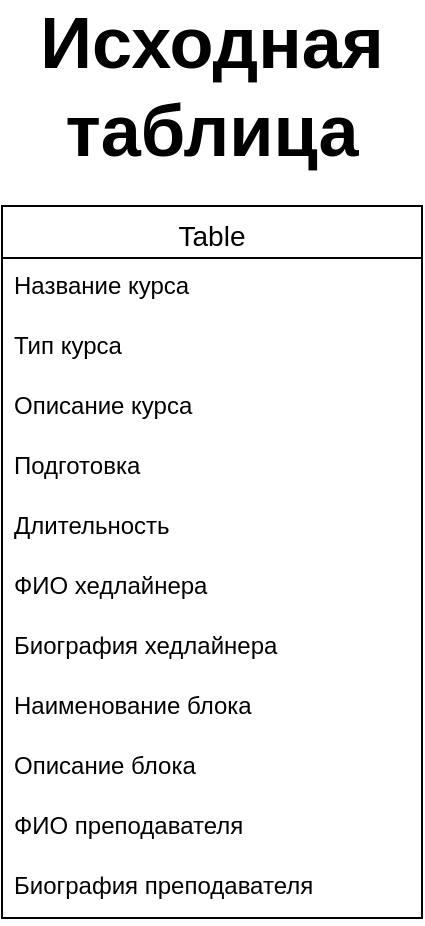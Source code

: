 <mxfile version="14.9.3" type="device" pages="4"><diagram id="9RX_OKzyViy1J5iGkLsC" name="Первоначальная таблица"><mxGraphModel dx="2070" dy="1099" grid="1" gridSize="10" guides="1" tooltips="1" connect="1" arrows="1" fold="1" page="1" pageScale="1" pageWidth="827" pageHeight="1169" math="0" shadow="0"><root><mxCell id="0"/><mxCell id="1" parent="0"/><mxCell id="2d1ZB7-R8DeEpKGy0zxU-1" value="Table" style="swimlane;fontStyle=0;childLayout=stackLayout;horizontal=1;startSize=26;horizontalStack=0;resizeParent=1;resizeParentMax=0;resizeLast=0;collapsible=1;marginBottom=0;align=center;fontSize=14;strokeWidth=1;rounded=0;shadow=0;sketch=0;spacing=2;spacingTop=2;" parent="1" vertex="1"><mxGeometry x="40" y="160" width="210" height="356" as="geometry"/></mxCell><mxCell id="2d1ZB7-R8DeEpKGy0zxU-2" value="Название курса" style="text;strokeColor=none;fillColor=none;spacingLeft=4;spacingRight=4;overflow=hidden;rotatable=0;points=[[0,0.5],[1,0.5]];portConstraint=eastwest;fontSize=12;spacing=2;" parent="2d1ZB7-R8DeEpKGy0zxU-1" vertex="1"><mxGeometry y="26" width="210" height="30" as="geometry"/></mxCell><mxCell id="2d1ZB7-R8DeEpKGy0zxU-6" value="Тип курса" style="text;strokeColor=none;fillColor=none;spacingLeft=4;spacingRight=4;overflow=hidden;rotatable=0;points=[[0,0.5],[1,0.5]];portConstraint=eastwest;fontSize=12;" parent="2d1ZB7-R8DeEpKGy0zxU-1" vertex="1"><mxGeometry y="56" width="210" height="30" as="geometry"/></mxCell><mxCell id="2d1ZB7-R8DeEpKGy0zxU-3" value="Описание курса&#10;" style="text;strokeColor=none;fillColor=none;spacingLeft=4;spacingRight=4;overflow=hidden;rotatable=0;points=[[0,0.5],[1,0.5]];portConstraint=eastwest;fontSize=12;" parent="2d1ZB7-R8DeEpKGy0zxU-1" vertex="1"><mxGeometry y="86" width="210" height="30" as="geometry"/></mxCell><mxCell id="2d1ZB7-R8DeEpKGy0zxU-5" value="Подготовка" style="text;strokeColor=none;fillColor=none;spacingLeft=4;spacingRight=4;overflow=hidden;rotatable=0;points=[[0,0.5],[1,0.5]];portConstraint=eastwest;fontSize=12;" parent="2d1ZB7-R8DeEpKGy0zxU-1" vertex="1"><mxGeometry y="116" width="210" height="30" as="geometry"/></mxCell><mxCell id="2d1ZB7-R8DeEpKGy0zxU-14" value="Длительность" style="text;strokeColor=none;fillColor=none;spacingLeft=4;spacingRight=4;overflow=hidden;rotatable=0;points=[[0,0.5],[1,0.5]];portConstraint=eastwest;fontSize=12;" parent="2d1ZB7-R8DeEpKGy0zxU-1" vertex="1"><mxGeometry y="146" width="210" height="30" as="geometry"/></mxCell><mxCell id="2d1ZB7-R8DeEpKGy0zxU-7" value="ФИО хедлайнера" style="text;strokeColor=none;fillColor=none;spacingLeft=4;spacingRight=4;overflow=hidden;rotatable=0;points=[[0,0.5],[1,0.5]];portConstraint=eastwest;fontSize=12;" parent="2d1ZB7-R8DeEpKGy0zxU-1" vertex="1"><mxGeometry y="176" width="210" height="30" as="geometry"/></mxCell><mxCell id="2d1ZB7-R8DeEpKGy0zxU-8" value="Биография хедлайнера" style="text;strokeColor=none;fillColor=none;spacingLeft=4;spacingRight=4;overflow=hidden;rotatable=0;points=[[0,0.5],[1,0.5]];portConstraint=eastwest;fontSize=12;" parent="2d1ZB7-R8DeEpKGy0zxU-1" vertex="1"><mxGeometry y="206" width="210" height="30" as="geometry"/></mxCell><mxCell id="2d1ZB7-R8DeEpKGy0zxU-9" value="Наименование блока" style="text;strokeColor=none;fillColor=none;spacingLeft=4;spacingRight=4;overflow=hidden;rotatable=0;points=[[0,0.5],[1,0.5]];portConstraint=eastwest;fontSize=12;fontStyle=0" parent="2d1ZB7-R8DeEpKGy0zxU-1" vertex="1"><mxGeometry y="236" width="210" height="30" as="geometry"/></mxCell><mxCell id="2d1ZB7-R8DeEpKGy0zxU-10" value="Описание блока" style="text;strokeColor=none;fillColor=none;spacingLeft=4;spacingRight=4;overflow=hidden;rotatable=0;points=[[0,0.5],[1,0.5]];portConstraint=eastwest;fontSize=12;" parent="2d1ZB7-R8DeEpKGy0zxU-1" vertex="1"><mxGeometry y="266" width="210" height="30" as="geometry"/></mxCell><mxCell id="2d1ZB7-R8DeEpKGy0zxU-11" value="ФИО преподавателя" style="text;strokeColor=none;fillColor=none;spacingLeft=4;spacingRight=4;overflow=hidden;rotatable=0;points=[[0,0.5],[1,0.5]];portConstraint=eastwest;fontSize=12;" parent="2d1ZB7-R8DeEpKGy0zxU-1" vertex="1"><mxGeometry y="296" width="210" height="30" as="geometry"/></mxCell><mxCell id="2d1ZB7-R8DeEpKGy0zxU-12" value="Биография преподавателя" style="text;strokeColor=none;fillColor=none;spacingLeft=4;spacingRight=4;overflow=hidden;rotatable=0;points=[[0,0.5],[1,0.5]];portConstraint=eastwest;fontSize=12;" parent="2d1ZB7-R8DeEpKGy0zxU-1" vertex="1"><mxGeometry y="326" width="210" height="30" as="geometry"/></mxCell><mxCell id="-C76LnNhv-zwIq2Sqk6g-1" value="Исходная таблица" style="text;html=1;strokeColor=none;fillColor=none;align=center;verticalAlign=middle;whiteSpace=wrap;rounded=0;fontStyle=1;fontSize=36;" vertex="1" parent="1"><mxGeometry x="125" y="90" width="40" height="20" as="geometry"/></mxCell></root></mxGraphModel></diagram><diagram id="3hzGry8jZArLaxTBpWq_" name="Первая итерация переработки"><mxGraphModel dx="1808" dy="1308" grid="1" gridSize="10" guides="1" tooltips="1" connect="1" arrows="1" fold="1" page="1" pageScale="1" pageWidth="827" pageHeight="1169" math="0" shadow="0"><root><mxCell id="_y8TvU63fpFUbUHv6_o_-0"/><mxCell id="_y8TvU63fpFUbUHv6_o_-1" parent="_y8TvU63fpFUbUHv6_o_-0"/><mxCell id="g6Dq-AZQk9jfOuPTzIJG-0" value="Блок" style="swimlane;fontStyle=0;childLayout=stackLayout;horizontal=1;startSize=26;horizontalStack=0;resizeParent=1;resizeParentMax=0;resizeLast=0;collapsible=1;marginBottom=0;align=center;fontSize=14;strokeWidth=1;rounded=0;shadow=0;sketch=0;spacing=2;spacingTop=2;" vertex="1" parent="_y8TvU63fpFUbUHv6_o_-1"><mxGeometry x="479.86" y="160" width="210" height="146" as="geometry"/></mxCell><mxCell id="g6Dq-AZQk9jfOuPTzIJG-1" value="Наименование блока" style="text;strokeColor=none;fillColor=none;spacingLeft=4;spacingRight=4;overflow=hidden;rotatable=0;points=[[0,0.5],[1,0.5]];portConstraint=eastwest;fontSize=12;fontStyle=1" vertex="1" parent="g6Dq-AZQk9jfOuPTzIJG-0"><mxGeometry y="26" width="210" height="30" as="geometry"/></mxCell><mxCell id="g6Dq-AZQk9jfOuPTzIJG-2" value="Описание блока" style="text;strokeColor=none;fillColor=none;spacingLeft=4;spacingRight=4;overflow=hidden;rotatable=0;points=[[0,0.5],[1,0.5]];portConstraint=eastwest;fontSize=12;" vertex="1" parent="g6Dq-AZQk9jfOuPTzIJG-0"><mxGeometry y="56" width="210" height="30" as="geometry"/></mxCell><mxCell id="g6Dq-AZQk9jfOuPTzIJG-3" value="ФИО преподавателя" style="text;strokeColor=none;fillColor=none;spacingLeft=4;spacingRight=4;overflow=hidden;rotatable=0;points=[[0,0.5],[1,0.5]];portConstraint=eastwest;fontSize=12;" vertex="1" parent="g6Dq-AZQk9jfOuPTzIJG-0"><mxGeometry y="86" width="210" height="30" as="geometry"/></mxCell><mxCell id="g6Dq-AZQk9jfOuPTzIJG-4" value="Название курса" style="text;strokeColor=none;fillColor=none;spacingLeft=4;spacingRight=4;overflow=hidden;rotatable=0;points=[[0,0.5],[1,0.5]];portConstraint=eastwest;fontSize=12;spacing=2;fontStyle=0" vertex="1" parent="g6Dq-AZQk9jfOuPTzIJG-0"><mxGeometry y="116" width="210" height="30" as="geometry"/></mxCell><mxCell id="g6Dq-AZQk9jfOuPTzIJG-5" value="Преподаватель" style="swimlane;fontStyle=0;childLayout=stackLayout;horizontal=1;startSize=26;horizontalStack=0;resizeParent=1;resizeParentMax=0;resizeLast=0;collapsible=1;marginBottom=0;align=center;fontSize=14;strokeWidth=1;rounded=0;shadow=0;sketch=0;spacing=2;spacingTop=2;" vertex="1" parent="_y8TvU63fpFUbUHv6_o_-1"><mxGeometry x="479.86" y="360" width="210" height="86" as="geometry"/></mxCell><mxCell id="g6Dq-AZQk9jfOuPTzIJG-6" value="ФИО преподавателя" style="text;strokeColor=none;fillColor=none;spacingLeft=4;spacingRight=4;overflow=hidden;rotatable=0;points=[[0,0.5],[1,0.5]];portConstraint=eastwest;fontSize=12;fontStyle=1" vertex="1" parent="g6Dq-AZQk9jfOuPTzIJG-5"><mxGeometry y="26" width="210" height="30" as="geometry"/></mxCell><mxCell id="g6Dq-AZQk9jfOuPTzIJG-7" value="Биография преподавателя" style="text;strokeColor=none;fillColor=none;spacingLeft=4;spacingRight=4;overflow=hidden;rotatable=0;points=[[0,0.5],[1,0.5]];portConstraint=eastwest;fontSize=12;" vertex="1" parent="g6Dq-AZQk9jfOuPTzIJG-5"><mxGeometry y="56" width="210" height="30" as="geometry"/></mxCell><mxCell id="g6Dq-AZQk9jfOuPTzIJG-8" value="" style="edgeStyle=orthogonalEdgeStyle;fontSize=12;html=1;endArrow=ERmany;endFill=0;elbow=vertical;exitX=0;exitY=0.5;exitDx=0;exitDy=0;entryX=0;entryY=0.5;entryDx=0;entryDy=0;" edge="1" parent="_y8TvU63fpFUbUHv6_o_-1" source="g6Dq-AZQk9jfOuPTzIJG-6" target="g6Dq-AZQk9jfOuPTzIJG-3"><mxGeometry width="100" height="100" relative="1" as="geometry"><mxPoint x="379.86" y="560" as="sourcePoint"/><mxPoint x="580.86" y="270" as="targetPoint"/><Array as="points"><mxPoint x="439.86" y="401"/><mxPoint x="439.86" y="261"/></Array></mxGeometry></mxCell><mxCell id="g6Dq-AZQk9jfOuPTzIJG-9" value="Курс" style="swimlane;fontStyle=1;childLayout=stackLayout;horizontal=1;startSize=26;horizontalStack=0;resizeParent=1;resizeParentMax=0;resizeLast=0;collapsible=1;marginBottom=0;align=center;fontSize=14;strokeWidth=1;rounded=0;shadow=0;sketch=0;spacing=2;spacingTop=2;" vertex="1" parent="_y8TvU63fpFUbUHv6_o_-1"><mxGeometry x="759.86" y="160" width="210" height="206" as="geometry"/></mxCell><mxCell id="g6Dq-AZQk9jfOuPTzIJG-10" value="Название курса" style="text;strokeColor=none;fillColor=none;spacingLeft=4;spacingRight=4;overflow=hidden;rotatable=0;points=[[0,0.5],[1,0.5]];portConstraint=eastwest;fontSize=12;spacing=2;fontStyle=1" vertex="1" parent="g6Dq-AZQk9jfOuPTzIJG-9"><mxGeometry y="26" width="210" height="30" as="geometry"/></mxCell><mxCell id="g6Dq-AZQk9jfOuPTzIJG-11" value="Тип курса" style="text;strokeColor=none;fillColor=none;spacingLeft=4;spacingRight=4;overflow=hidden;rotatable=0;points=[[0,0.5],[1,0.5]];portConstraint=eastwest;fontSize=12;" vertex="1" parent="g6Dq-AZQk9jfOuPTzIJG-9"><mxGeometry y="56" width="210" height="30" as="geometry"/></mxCell><mxCell id="g6Dq-AZQk9jfOuPTzIJG-12" value="Описание курса&#10;" style="text;strokeColor=none;fillColor=none;spacingLeft=4;spacingRight=4;overflow=hidden;rotatable=0;points=[[0,0.5],[1,0.5]];portConstraint=eastwest;fontSize=12;" vertex="1" parent="g6Dq-AZQk9jfOuPTzIJG-9"><mxGeometry y="86" width="210" height="30" as="geometry"/></mxCell><mxCell id="g6Dq-AZQk9jfOuPTzIJG-13" value="Подготовка" style="text;strokeColor=none;fillColor=none;spacingLeft=4;spacingRight=4;overflow=hidden;rotatable=0;points=[[0,0.5],[1,0.5]];portConstraint=eastwest;fontSize=12;" vertex="1" parent="g6Dq-AZQk9jfOuPTzIJG-9"><mxGeometry y="116" width="210" height="30" as="geometry"/></mxCell><mxCell id="g6Dq-AZQk9jfOuPTzIJG-14" value="Длительность" style="text;strokeColor=none;fillColor=none;spacingLeft=4;spacingRight=4;overflow=hidden;rotatable=0;points=[[0,0.5],[1,0.5]];portConstraint=eastwest;fontSize=12;" vertex="1" parent="g6Dq-AZQk9jfOuPTzIJG-9"><mxGeometry y="146" width="210" height="30" as="geometry"/></mxCell><mxCell id="g6Dq-AZQk9jfOuPTzIJG-15" value="ФИО хедлайнера" style="text;strokeColor=none;fillColor=none;spacingLeft=4;spacingRight=4;overflow=hidden;rotatable=0;points=[[0,0.5],[1,0.5]];portConstraint=eastwest;fontSize=12;fontStyle=0" vertex="1" parent="g6Dq-AZQk9jfOuPTzIJG-9"><mxGeometry y="176" width="210" height="30" as="geometry"/></mxCell><mxCell id="g6Dq-AZQk9jfOuPTzIJG-16" value="" style="edgeStyle=orthogonalEdgeStyle;fontSize=12;html=1;endArrow=ERmany;endFill=0;elbow=vertical;entryX=1;entryY=0.5;entryDx=0;entryDy=0;exitX=0;exitY=0.5;exitDx=0;exitDy=0;" edge="1" parent="_y8TvU63fpFUbUHv6_o_-1" source="g6Dq-AZQk9jfOuPTzIJG-10" target="g6Dq-AZQk9jfOuPTzIJG-4"><mxGeometry width="100" height="100" relative="1" as="geometry"><mxPoint x="739.86" y="484" as="sourcePoint"/><mxPoint x="739.86" y="430" as="targetPoint"/></mxGeometry></mxCell><mxCell id="g6Dq-AZQk9jfOuPTzIJG-17" value="Хедлайнер" style="swimlane;fontStyle=0;childLayout=stackLayout;horizontal=1;startSize=26;horizontalStack=0;resizeParent=1;resizeParentMax=0;resizeLast=0;collapsible=1;marginBottom=0;align=center;fontSize=14;strokeWidth=1;rounded=0;shadow=0;sketch=0;spacing=2;spacingTop=2;" vertex="1" parent="_y8TvU63fpFUbUHv6_o_-1"><mxGeometry x="759.86" y="430" width="210" height="86" as="geometry"/></mxCell><mxCell id="g6Dq-AZQk9jfOuPTzIJG-18" value="ФИО хедлайнера" style="text;strokeColor=none;fillColor=none;spacingLeft=4;spacingRight=4;overflow=hidden;rotatable=0;points=[[0,0.5],[1,0.5]];portConstraint=eastwest;fontSize=12;fontStyle=1" vertex="1" parent="g6Dq-AZQk9jfOuPTzIJG-17"><mxGeometry y="26" width="210" height="30" as="geometry"/></mxCell><mxCell id="g6Dq-AZQk9jfOuPTzIJG-19" value="Биография хедлайнера" style="text;strokeColor=none;fillColor=none;spacingLeft=4;spacingRight=4;overflow=hidden;rotatable=0;points=[[0,0.5],[1,0.5]];portConstraint=eastwest;fontSize=12;" vertex="1" parent="g6Dq-AZQk9jfOuPTzIJG-17"><mxGeometry y="56" width="210" height="30" as="geometry"/></mxCell><mxCell id="g6Dq-AZQk9jfOuPTzIJG-20" value="" style="edgeStyle=orthogonalEdgeStyle;fontSize=12;html=1;endArrow=ERmany;endFill=0;elbow=vertical;exitX=1;exitY=0.5;exitDx=0;exitDy=0;" edge="1" parent="_y8TvU63fpFUbUHv6_o_-1" source="g6Dq-AZQk9jfOuPTzIJG-18" target="g6Dq-AZQk9jfOuPTzIJG-15"><mxGeometry width="100" height="100" relative="1" as="geometry"><mxPoint x="594.86" y="370" as="sourcePoint"/><mxPoint x="594.86" y="316" as="targetPoint"/><Array as="points"><mxPoint x="999.86" y="471"/><mxPoint x="999.86" y="351"/></Array></mxGeometry></mxCell><mxCell id="iijsAGOZXaegvfOFs-9--0" value="Table" style="swimlane;fontStyle=0;childLayout=stackLayout;horizontal=1;startSize=26;horizontalStack=0;resizeParent=1;resizeParentMax=0;resizeLast=0;collapsible=1;marginBottom=0;align=center;fontSize=14;strokeWidth=1;rounded=0;shadow=0;sketch=0;spacing=2;spacingTop=2;" vertex="1" parent="_y8TvU63fpFUbUHv6_o_-1"><mxGeometry x="40" y="160" width="210" height="356" as="geometry"/></mxCell><mxCell id="iijsAGOZXaegvfOFs-9--1" value="Название курса" style="text;strokeColor=none;fillColor=none;spacingLeft=4;spacingRight=4;overflow=hidden;rotatable=0;points=[[0,0.5],[1,0.5]];portConstraint=eastwest;fontSize=12;spacing=2;" vertex="1" parent="iijsAGOZXaegvfOFs-9--0"><mxGeometry y="26" width="210" height="30" as="geometry"/></mxCell><mxCell id="iijsAGOZXaegvfOFs-9--2" value="Тип курса" style="text;strokeColor=none;fillColor=none;spacingLeft=4;spacingRight=4;overflow=hidden;rotatable=0;points=[[0,0.5],[1,0.5]];portConstraint=eastwest;fontSize=12;" vertex="1" parent="iijsAGOZXaegvfOFs-9--0"><mxGeometry y="56" width="210" height="30" as="geometry"/></mxCell><mxCell id="iijsAGOZXaegvfOFs-9--3" value="Описание курса&#10;" style="text;strokeColor=none;fillColor=none;spacingLeft=4;spacingRight=4;overflow=hidden;rotatable=0;points=[[0,0.5],[1,0.5]];portConstraint=eastwest;fontSize=12;" vertex="1" parent="iijsAGOZXaegvfOFs-9--0"><mxGeometry y="86" width="210" height="30" as="geometry"/></mxCell><mxCell id="iijsAGOZXaegvfOFs-9--4" value="Подготовка" style="text;strokeColor=none;fillColor=none;spacingLeft=4;spacingRight=4;overflow=hidden;rotatable=0;points=[[0,0.5],[1,0.5]];portConstraint=eastwest;fontSize=12;" vertex="1" parent="iijsAGOZXaegvfOFs-9--0"><mxGeometry y="116" width="210" height="30" as="geometry"/></mxCell><mxCell id="iijsAGOZXaegvfOFs-9--5" value="Длительность" style="text;strokeColor=none;fillColor=none;spacingLeft=4;spacingRight=4;overflow=hidden;rotatable=0;points=[[0,0.5],[1,0.5]];portConstraint=eastwest;fontSize=12;" vertex="1" parent="iijsAGOZXaegvfOFs-9--0"><mxGeometry y="146" width="210" height="30" as="geometry"/></mxCell><mxCell id="iijsAGOZXaegvfOFs-9--6" value="ФИО хедлайнера" style="text;strokeColor=none;fillColor=none;spacingLeft=4;spacingRight=4;overflow=hidden;rotatable=0;points=[[0,0.5],[1,0.5]];portConstraint=eastwest;fontSize=12;" vertex="1" parent="iijsAGOZXaegvfOFs-9--0"><mxGeometry y="176" width="210" height="30" as="geometry"/></mxCell><mxCell id="iijsAGOZXaegvfOFs-9--7" value="Биография хедлайнера" style="text;strokeColor=none;fillColor=none;spacingLeft=4;spacingRight=4;overflow=hidden;rotatable=0;points=[[0,0.5],[1,0.5]];portConstraint=eastwest;fontSize=12;" vertex="1" parent="iijsAGOZXaegvfOFs-9--0"><mxGeometry y="206" width="210" height="30" as="geometry"/></mxCell><mxCell id="iijsAGOZXaegvfOFs-9--8" value="Наименование блока" style="text;strokeColor=none;fillColor=none;spacingLeft=4;spacingRight=4;overflow=hidden;rotatable=0;points=[[0,0.5],[1,0.5]];portConstraint=eastwest;fontSize=12;fontStyle=1" vertex="1" parent="iijsAGOZXaegvfOFs-9--0"><mxGeometry y="236" width="210" height="30" as="geometry"/></mxCell><mxCell id="iijsAGOZXaegvfOFs-9--9" value="Описание блока" style="text;strokeColor=none;fillColor=none;spacingLeft=4;spacingRight=4;overflow=hidden;rotatable=0;points=[[0,0.5],[1,0.5]];portConstraint=eastwest;fontSize=12;" vertex="1" parent="iijsAGOZXaegvfOFs-9--0"><mxGeometry y="266" width="210" height="30" as="geometry"/></mxCell><mxCell id="iijsAGOZXaegvfOFs-9--10" value="ФИО преподавателя" style="text;strokeColor=none;fillColor=none;spacingLeft=4;spacingRight=4;overflow=hidden;rotatable=0;points=[[0,0.5],[1,0.5]];portConstraint=eastwest;fontSize=12;" vertex="1" parent="iijsAGOZXaegvfOFs-9--0"><mxGeometry y="296" width="210" height="30" as="geometry"/></mxCell><mxCell id="iijsAGOZXaegvfOFs-9--11" value="Биография преподавателя" style="text;strokeColor=none;fillColor=none;spacingLeft=4;spacingRight=4;overflow=hidden;rotatable=0;points=[[0,0.5],[1,0.5]];portConstraint=eastwest;fontSize=12;" vertex="1" parent="iijsAGOZXaegvfOFs-9--0"><mxGeometry y="326" width="210" height="30" as="geometry"/></mxCell><mxCell id="iijsAGOZXaegvfOFs-9--12" value="" style="html=1;shadow=0;dashed=0;align=center;verticalAlign=middle;shape=mxgraph.arrows2.arrow;dy=0.6;dx=40;notch=0;" vertex="1" parent="_y8TvU63fpFUbUHv6_o_-1"><mxGeometry x="300" y="306" width="100" height="70" as="geometry"/></mxCell><mxCell id="6IxJfcCZz1eejoL0yEx5-0" value="1НФ" style="text;html=1;strokeColor=none;fillColor=none;align=center;verticalAlign=middle;whiteSpace=wrap;rounded=0;fontStyle=1;fontSize=36;" vertex="1" parent="_y8TvU63fpFUbUHv6_o_-1"><mxGeometry x="125" y="90" width="40" height="20" as="geometry"/></mxCell><mxCell id="6IxJfcCZz1eejoL0yEx5-1" value="2НФ" style="text;html=1;strokeColor=none;fillColor=none;align=center;verticalAlign=middle;whiteSpace=wrap;rounded=0;fontStyle=1;fontSize=36;" vertex="1" parent="_y8TvU63fpFUbUHv6_o_-1"><mxGeometry x="720" y="70" width="40" height="20" as="geometry"/></mxCell></root></mxGraphModel></diagram><diagram id="G32xdlTwkLOkcHkXAAM6" name="Вторая итерация преобразования"><mxGraphModel dx="2410" dy="1743" grid="1" gridSize="10" guides="1" tooltips="1" connect="1" arrows="1" fold="1" page="1" pageScale="1" pageWidth="827" pageHeight="1169" math="0" shadow="0"><root><mxCell id="BNfnzv4ZaZdiixyIe7c2-0"/><mxCell id="BNfnzv4ZaZdiixyIe7c2-1" parent="BNfnzv4ZaZdiixyIe7c2-0"/><mxCell id="gUOenX3muc7Pihmwn5T0-21" value="Table" style="swimlane;fontStyle=0;childLayout=stackLayout;horizontal=1;startSize=26;horizontalStack=0;resizeParent=1;resizeParentMax=0;resizeLast=0;collapsible=1;marginBottom=0;align=center;fontSize=14;strokeWidth=1;rounded=0;shadow=0;sketch=0;spacing=2;spacingTop=2;" vertex="1" parent="BNfnzv4ZaZdiixyIe7c2-1"><mxGeometry x="40" y="160" width="210" height="356" as="geometry"/></mxCell><mxCell id="gUOenX3muc7Pihmwn5T0-22" value="Название курса" style="text;strokeColor=none;fillColor=none;spacingLeft=4;spacingRight=4;overflow=hidden;rotatable=0;points=[[0,0.5],[1,0.5]];portConstraint=eastwest;fontSize=12;spacing=2;fontStyle=1" vertex="1" parent="gUOenX3muc7Pihmwn5T0-21"><mxGeometry y="26" width="210" height="30" as="geometry"/></mxCell><mxCell id="gUOenX3muc7Pihmwn5T0-23" value="Тип курса" style="text;strokeColor=none;fillColor=none;spacingLeft=4;spacingRight=4;overflow=hidden;rotatable=0;points=[[0,0.5],[1,0.5]];portConstraint=eastwest;fontSize=12;" vertex="1" parent="gUOenX3muc7Pihmwn5T0-21"><mxGeometry y="56" width="210" height="30" as="geometry"/></mxCell><mxCell id="gUOenX3muc7Pihmwn5T0-24" value="Описание курса&#10;" style="text;strokeColor=none;fillColor=none;spacingLeft=4;spacingRight=4;overflow=hidden;rotatable=0;points=[[0,0.5],[1,0.5]];portConstraint=eastwest;fontSize=12;" vertex="1" parent="gUOenX3muc7Pihmwn5T0-21"><mxGeometry y="86" width="210" height="30" as="geometry"/></mxCell><mxCell id="gUOenX3muc7Pihmwn5T0-25" value="Подготовка" style="text;strokeColor=none;fillColor=none;spacingLeft=4;spacingRight=4;overflow=hidden;rotatable=0;points=[[0,0.5],[1,0.5]];portConstraint=eastwest;fontSize=12;" vertex="1" parent="gUOenX3muc7Pihmwn5T0-21"><mxGeometry y="116" width="210" height="30" as="geometry"/></mxCell><mxCell id="gUOenX3muc7Pihmwn5T0-26" value="Длительность" style="text;strokeColor=none;fillColor=none;spacingLeft=4;spacingRight=4;overflow=hidden;rotatable=0;points=[[0,0.5],[1,0.5]];portConstraint=eastwest;fontSize=12;" vertex="1" parent="gUOenX3muc7Pihmwn5T0-21"><mxGeometry y="146" width="210" height="30" as="geometry"/></mxCell><mxCell id="gUOenX3muc7Pihmwn5T0-27" value="ФИО хедлайнера" style="text;strokeColor=none;fillColor=none;spacingLeft=4;spacingRight=4;overflow=hidden;rotatable=0;points=[[0,0.5],[1,0.5]];portConstraint=eastwest;fontSize=12;" vertex="1" parent="gUOenX3muc7Pihmwn5T0-21"><mxGeometry y="176" width="210" height="30" as="geometry"/></mxCell><mxCell id="gUOenX3muc7Pihmwn5T0-28" value="Биография хедлайнера" style="text;strokeColor=none;fillColor=none;spacingLeft=4;spacingRight=4;overflow=hidden;rotatable=0;points=[[0,0.5],[1,0.5]];portConstraint=eastwest;fontSize=12;" vertex="1" parent="gUOenX3muc7Pihmwn5T0-21"><mxGeometry y="206" width="210" height="30" as="geometry"/></mxCell><mxCell id="gUOenX3muc7Pihmwn5T0-29" value="Наименование блока" style="text;strokeColor=none;fillColor=none;spacingLeft=4;spacingRight=4;overflow=hidden;rotatable=0;points=[[0,0.5],[1,0.5]];portConstraint=eastwest;fontSize=12;fontStyle=1" vertex="1" parent="gUOenX3muc7Pihmwn5T0-21"><mxGeometry y="236" width="210" height="30" as="geometry"/></mxCell><mxCell id="gUOenX3muc7Pihmwn5T0-30" value="Описание блока" style="text;strokeColor=none;fillColor=none;spacingLeft=4;spacingRight=4;overflow=hidden;rotatable=0;points=[[0,0.5],[1,0.5]];portConstraint=eastwest;fontSize=12;" vertex="1" parent="gUOenX3muc7Pihmwn5T0-21"><mxGeometry y="266" width="210" height="30" as="geometry"/></mxCell><mxCell id="gUOenX3muc7Pihmwn5T0-31" value="ФИО преподавателя" style="text;strokeColor=none;fillColor=none;spacingLeft=4;spacingRight=4;overflow=hidden;rotatable=0;points=[[0,0.5],[1,0.5]];portConstraint=eastwest;fontSize=12;" vertex="1" parent="gUOenX3muc7Pihmwn5T0-21"><mxGeometry y="296" width="210" height="30" as="geometry"/></mxCell><mxCell id="gUOenX3muc7Pihmwn5T0-32" value="Биография преподавателя" style="text;strokeColor=none;fillColor=none;spacingLeft=4;spacingRight=4;overflow=hidden;rotatable=0;points=[[0,0.5],[1,0.5]];portConstraint=eastwest;fontSize=12;" vertex="1" parent="gUOenX3muc7Pihmwn5T0-21"><mxGeometry y="326" width="210" height="30" as="geometry"/></mxCell><mxCell id="gUOenX3muc7Pihmwn5T0-33" value="" style="html=1;shadow=0;dashed=0;align=center;verticalAlign=middle;shape=mxgraph.arrows2.arrow;dy=0.6;dx=40;notch=0;" vertex="1" parent="BNfnzv4ZaZdiixyIe7c2-1"><mxGeometry x="280" y="303" width="100" height="70" as="geometry"/></mxCell><mxCell id="gUOenX3muc7Pihmwn5T0-34" value="Курс" style="swimlane;fontStyle=1;childLayout=stackLayout;horizontal=1;startSize=26;horizontalStack=0;resizeParent=1;resizeParentMax=0;resizeLast=0;collapsible=1;marginBottom=0;align=center;fontSize=14;strokeWidth=1;rounded=0;shadow=0;sketch=0;spacing=2;spacingTop=2;" vertex="1" parent="BNfnzv4ZaZdiixyIe7c2-1"><mxGeometry x="440.0" y="160" width="210" height="236" as="geometry"/></mxCell><mxCell id="gUOenX3muc7Pihmwn5T0-35" value="Название курса" style="text;strokeColor=none;fillColor=none;spacingLeft=4;spacingRight=4;overflow=hidden;rotatable=0;points=[[0,0.5],[1,0.5]];portConstraint=eastwest;fontSize=12;spacing=2;fontStyle=1" vertex="1" parent="gUOenX3muc7Pihmwn5T0-34"><mxGeometry y="26" width="210" height="30" as="geometry"/></mxCell><mxCell id="gUOenX3muc7Pihmwn5T0-36" value="Тип курса" style="text;strokeColor=none;fillColor=none;spacingLeft=4;spacingRight=4;overflow=hidden;rotatable=0;points=[[0,0.5],[1,0.5]];portConstraint=eastwest;fontSize=12;" vertex="1" parent="gUOenX3muc7Pihmwn5T0-34"><mxGeometry y="56" width="210" height="30" as="geometry"/></mxCell><mxCell id="gUOenX3muc7Pihmwn5T0-37" value="Описание курса&#10;" style="text;strokeColor=none;fillColor=none;spacingLeft=4;spacingRight=4;overflow=hidden;rotatable=0;points=[[0,0.5],[1,0.5]];portConstraint=eastwest;fontSize=12;" vertex="1" parent="gUOenX3muc7Pihmwn5T0-34"><mxGeometry y="86" width="210" height="30" as="geometry"/></mxCell><mxCell id="gUOenX3muc7Pihmwn5T0-38" value="Подготовка" style="text;strokeColor=none;fillColor=none;spacingLeft=4;spacingRight=4;overflow=hidden;rotatable=0;points=[[0,0.5],[1,0.5]];portConstraint=eastwest;fontSize=12;" vertex="1" parent="gUOenX3muc7Pihmwn5T0-34"><mxGeometry y="116" width="210" height="30" as="geometry"/></mxCell><mxCell id="gUOenX3muc7Pihmwn5T0-39" value="Длительность" style="text;strokeColor=none;fillColor=none;spacingLeft=4;spacingRight=4;overflow=hidden;rotatable=0;points=[[0,0.5],[1,0.5]];portConstraint=eastwest;fontSize=12;" vertex="1" parent="gUOenX3muc7Pihmwn5T0-34"><mxGeometry y="146" width="210" height="30" as="geometry"/></mxCell><mxCell id="gUOenX3muc7Pihmwn5T0-40" value="ФИО хедлайнера" style="text;strokeColor=none;fillColor=none;spacingLeft=4;spacingRight=4;overflow=hidden;rotatable=0;points=[[0,0.5],[1,0.5]];portConstraint=eastwest;fontSize=12;fontStyle=0" vertex="1" parent="gUOenX3muc7Pihmwn5T0-34"><mxGeometry y="176" width="210" height="30" as="geometry"/></mxCell><mxCell id="gUOenX3muc7Pihmwn5T0-41" value="Биография хедлайнера" style="text;strokeColor=none;fillColor=none;spacingLeft=4;spacingRight=4;overflow=hidden;rotatable=0;points=[[0,0.5],[1,0.5]];portConstraint=eastwest;fontSize=12;fontStyle=0" vertex="1" parent="gUOenX3muc7Pihmwn5T0-34"><mxGeometry y="206" width="210" height="30" as="geometry"/></mxCell><mxCell id="gUOenX3muc7Pihmwn5T0-42" value="Блок" style="swimlane;fontStyle=0;childLayout=stackLayout;horizontal=1;startSize=26;horizontalStack=0;resizeParent=1;resizeParentMax=0;resizeLast=0;collapsible=1;marginBottom=0;align=center;fontSize=14;strokeWidth=1;rounded=0;shadow=0;sketch=0;spacing=2;spacingTop=2;" vertex="1" parent="BNfnzv4ZaZdiixyIe7c2-1"><mxGeometry x="760" y="210" width="210" height="146" as="geometry"/></mxCell><mxCell id="gUOenX3muc7Pihmwn5T0-43" value="Наименование блока" style="text;strokeColor=none;fillColor=none;spacingLeft=4;spacingRight=4;overflow=hidden;rotatable=0;points=[[0,0.5],[1,0.5]];portConstraint=eastwest;fontSize=12;fontStyle=1" vertex="1" parent="gUOenX3muc7Pihmwn5T0-42"><mxGeometry y="26" width="210" height="30" as="geometry"/></mxCell><mxCell id="gUOenX3muc7Pihmwn5T0-44" value="Описание блока" style="text;strokeColor=none;fillColor=none;spacingLeft=4;spacingRight=4;overflow=hidden;rotatable=0;points=[[0,0.5],[1,0.5]];portConstraint=eastwest;fontSize=12;" vertex="1" parent="gUOenX3muc7Pihmwn5T0-42"><mxGeometry y="56" width="210" height="30" as="geometry"/></mxCell><mxCell id="gUOenX3muc7Pihmwn5T0-45" value="ФИО преподавателя" style="text;strokeColor=none;fillColor=none;spacingLeft=4;spacingRight=4;overflow=hidden;rotatable=0;points=[[0,0.5],[1,0.5]];portConstraint=eastwest;fontSize=12;" vertex="1" parent="gUOenX3muc7Pihmwn5T0-42"><mxGeometry y="86" width="210" height="30" as="geometry"/></mxCell><mxCell id="gUOenX3muc7Pihmwn5T0-46" value="Биография преподавателя" style="text;strokeColor=none;fillColor=none;spacingLeft=4;spacingRight=4;overflow=hidden;rotatable=0;points=[[0,0.5],[1,0.5]];portConstraint=eastwest;fontSize=12;spacing=2;fontStyle=0" vertex="1" parent="gUOenX3muc7Pihmwn5T0-42"><mxGeometry y="116" width="210" height="30" as="geometry"/></mxCell><mxCell id="gUOenX3muc7Pihmwn5T0-47" value="Курс-Блок" style="swimlane;fontStyle=0;childLayout=stackLayout;horizontal=1;startSize=26;horizontalStack=0;resizeParent=1;resizeParentMax=0;resizeLast=0;collapsible=1;marginBottom=0;align=center;fontSize=14;strokeWidth=1;rounded=0;shadow=0;sketch=0;spacing=2;spacingTop=2;" vertex="1" parent="BNfnzv4ZaZdiixyIe7c2-1"><mxGeometry x="610" y="440" width="210" height="86" as="geometry"/></mxCell><mxCell id="gUOenX3muc7Pihmwn5T0-52" value="Название курса" style="text;strokeColor=none;fillColor=none;spacingLeft=4;spacingRight=4;overflow=hidden;rotatable=0;points=[[0,0.5],[1,0.5]];portConstraint=eastwest;fontSize=12;spacing=2;fontStyle=1" vertex="1" parent="gUOenX3muc7Pihmwn5T0-47"><mxGeometry y="26" width="210" height="30" as="geometry"/></mxCell><mxCell id="gUOenX3muc7Pihmwn5T0-48" value="Наименование блока" style="text;strokeColor=none;fillColor=none;spacingLeft=4;spacingRight=4;overflow=hidden;rotatable=0;points=[[0,0.5],[1,0.5]];portConstraint=eastwest;fontSize=12;fontStyle=1" vertex="1" parent="gUOenX3muc7Pihmwn5T0-47"><mxGeometry y="56" width="210" height="30" as="geometry"/></mxCell><mxCell id="2haUCBjH5rhkRMNZHE1w-1" value="" style="edgeStyle=orthogonalEdgeStyle;fontSize=12;html=1;endArrow=ERmany;endFill=0;elbow=vertical;exitX=0;exitY=0.5;exitDx=0;exitDy=0;entryX=0;entryY=0.5;entryDx=0;entryDy=0;" edge="1" parent="BNfnzv4ZaZdiixyIe7c2-1" source="gUOenX3muc7Pihmwn5T0-35" target="gUOenX3muc7Pihmwn5T0-52"><mxGeometry width="100" height="100" relative="1" as="geometry"><mxPoint x="560.03" y="620" as="sourcePoint"/><mxPoint x="560.03" y="480" as="targetPoint"/><Array as="points"><mxPoint x="420" y="201"/><mxPoint x="420" y="481"/></Array></mxGeometry></mxCell><mxCell id="2haUCBjH5rhkRMNZHE1w-2" value="" style="edgeStyle=orthogonalEdgeStyle;fontSize=12;html=1;endArrow=ERmany;endFill=0;elbow=vertical;exitX=0;exitY=0.5;exitDx=0;exitDy=0;entryX=1;entryY=0.5;entryDx=0;entryDy=0;" edge="1" parent="BNfnzv4ZaZdiixyIe7c2-1" source="gUOenX3muc7Pihmwn5T0-43" target="gUOenX3muc7Pihmwn5T0-48"><mxGeometry width="100" height="100" relative="1" as="geometry"><mxPoint x="740" y="376" as="sourcePoint"/><mxPoint x="910" y="656" as="targetPoint"/><Array as="points"><mxPoint x="740" y="251"/><mxPoint x="740" y="381"/><mxPoint x="840" y="381"/><mxPoint x="840" y="511"/></Array></mxGeometry></mxCell><mxCell id="2haUCBjH5rhkRMNZHE1w-3" value="" style="html=1;shadow=0;dashed=0;align=center;verticalAlign=middle;shape=mxgraph.arrows2.arrow;dy=0.6;dx=40;notch=0;" vertex="1" parent="BNfnzv4ZaZdiixyIe7c2-1"><mxGeometry x="1020" y="303" width="100" height="70" as="geometry"/></mxCell><mxCell id="2haUCBjH5rhkRMNZHE1w-4" value="Курс" style="swimlane;fontStyle=1;childLayout=stackLayout;horizontal=1;startSize=26;horizontalStack=0;resizeParent=1;resizeParentMax=0;resizeLast=0;collapsible=1;marginBottom=0;align=center;fontSize=14;strokeWidth=1;rounded=0;shadow=0;sketch=0;spacing=2;spacingTop=2;" vertex="1" parent="BNfnzv4ZaZdiixyIe7c2-1"><mxGeometry x="1440" y="100" width="210" height="206" as="geometry"/></mxCell><mxCell id="2haUCBjH5rhkRMNZHE1w-5" value="Название курса" style="text;strokeColor=none;fillColor=none;spacingLeft=4;spacingRight=4;overflow=hidden;rotatable=0;points=[[0,0.5],[1,0.5]];portConstraint=eastwest;fontSize=12;spacing=2;fontStyle=1" vertex="1" parent="2haUCBjH5rhkRMNZHE1w-4"><mxGeometry y="26" width="210" height="30" as="geometry"/></mxCell><mxCell id="2haUCBjH5rhkRMNZHE1w-6" value="Тип курса" style="text;strokeColor=none;fillColor=none;spacingLeft=4;spacingRight=4;overflow=hidden;rotatable=0;points=[[0,0.5],[1,0.5]];portConstraint=eastwest;fontSize=12;" vertex="1" parent="2haUCBjH5rhkRMNZHE1w-4"><mxGeometry y="56" width="210" height="30" as="geometry"/></mxCell><mxCell id="2haUCBjH5rhkRMNZHE1w-7" value="Описание курса&#10;" style="text;strokeColor=none;fillColor=none;spacingLeft=4;spacingRight=4;overflow=hidden;rotatable=0;points=[[0,0.5],[1,0.5]];portConstraint=eastwest;fontSize=12;" vertex="1" parent="2haUCBjH5rhkRMNZHE1w-4"><mxGeometry y="86" width="210" height="30" as="geometry"/></mxCell><mxCell id="2haUCBjH5rhkRMNZHE1w-8" value="Подготовка" style="text;strokeColor=none;fillColor=none;spacingLeft=4;spacingRight=4;overflow=hidden;rotatable=0;points=[[0,0.5],[1,0.5]];portConstraint=eastwest;fontSize=12;" vertex="1" parent="2haUCBjH5rhkRMNZHE1w-4"><mxGeometry y="116" width="210" height="30" as="geometry"/></mxCell><mxCell id="2haUCBjH5rhkRMNZHE1w-9" value="Длительность" style="text;strokeColor=none;fillColor=none;spacingLeft=4;spacingRight=4;overflow=hidden;rotatable=0;points=[[0,0.5],[1,0.5]];portConstraint=eastwest;fontSize=12;" vertex="1" parent="2haUCBjH5rhkRMNZHE1w-4"><mxGeometry y="146" width="210" height="30" as="geometry"/></mxCell><mxCell id="2haUCBjH5rhkRMNZHE1w-10" value="ФИО хедлайнера" style="text;strokeColor=none;fillColor=none;spacingLeft=4;spacingRight=4;overflow=hidden;rotatable=0;points=[[0,0.5],[1,0.5]];portConstraint=eastwest;fontSize=12;fontStyle=0" vertex="1" parent="2haUCBjH5rhkRMNZHE1w-4"><mxGeometry y="176" width="210" height="30" as="geometry"/></mxCell><mxCell id="2haUCBjH5rhkRMNZHE1w-12" value="Блок" style="swimlane;fontStyle=0;childLayout=stackLayout;horizontal=1;startSize=26;horizontalStack=0;resizeParent=1;resizeParentMax=0;resizeLast=0;collapsible=1;marginBottom=0;align=center;fontSize=14;strokeWidth=1;rounded=0;shadow=0;sketch=0;spacing=2;spacingTop=2;" vertex="1" parent="BNfnzv4ZaZdiixyIe7c2-1"><mxGeometry x="1440" y="400" width="210" height="116" as="geometry"/></mxCell><mxCell id="2haUCBjH5rhkRMNZHE1w-13" value="Наименование блока" style="text;strokeColor=none;fillColor=none;spacingLeft=4;spacingRight=4;overflow=hidden;rotatable=0;points=[[0,0.5],[1,0.5]];portConstraint=eastwest;fontSize=12;fontStyle=1" vertex="1" parent="2haUCBjH5rhkRMNZHE1w-12"><mxGeometry y="26" width="210" height="30" as="geometry"/></mxCell><mxCell id="2haUCBjH5rhkRMNZHE1w-14" value="Описание блока" style="text;strokeColor=none;fillColor=none;spacingLeft=4;spacingRight=4;overflow=hidden;rotatable=0;points=[[0,0.5],[1,0.5]];portConstraint=eastwest;fontSize=12;" vertex="1" parent="2haUCBjH5rhkRMNZHE1w-12"><mxGeometry y="56" width="210" height="30" as="geometry"/></mxCell><mxCell id="2haUCBjH5rhkRMNZHE1w-15" value="ФИО преподавателя" style="text;strokeColor=none;fillColor=none;spacingLeft=4;spacingRight=4;overflow=hidden;rotatable=0;points=[[0,0.5],[1,0.5]];portConstraint=eastwest;fontSize=12;" vertex="1" parent="2haUCBjH5rhkRMNZHE1w-12"><mxGeometry y="86" width="210" height="30" as="geometry"/></mxCell><mxCell id="2haUCBjH5rhkRMNZHE1w-17" value="Курс-Блок" style="swimlane;fontStyle=0;childLayout=stackLayout;horizontal=1;startSize=26;horizontalStack=0;resizeParent=1;resizeParentMax=0;resizeLast=0;collapsible=1;marginBottom=0;align=center;fontSize=14;strokeWidth=1;rounded=0;shadow=0;sketch=0;spacing=2;spacingTop=2;" vertex="1" parent="BNfnzv4ZaZdiixyIe7c2-1"><mxGeometry x="1160" y="303" width="210" height="86" as="geometry"/></mxCell><mxCell id="2haUCBjH5rhkRMNZHE1w-18" value="Название курса" style="text;strokeColor=none;fillColor=none;spacingLeft=4;spacingRight=4;overflow=hidden;rotatable=0;points=[[0,0.5],[1,0.5]];portConstraint=eastwest;fontSize=12;spacing=2;fontStyle=1" vertex="1" parent="2haUCBjH5rhkRMNZHE1w-17"><mxGeometry y="26" width="210" height="30" as="geometry"/></mxCell><mxCell id="2haUCBjH5rhkRMNZHE1w-19" value="Наименование блока" style="text;strokeColor=none;fillColor=none;spacingLeft=4;spacingRight=4;overflow=hidden;rotatable=0;points=[[0,0.5],[1,0.5]];portConstraint=eastwest;fontSize=12;fontStyle=1" vertex="1" parent="2haUCBjH5rhkRMNZHE1w-17"><mxGeometry y="56" width="210" height="30" as="geometry"/></mxCell><mxCell id="2haUCBjH5rhkRMNZHE1w-20" value="" style="edgeStyle=orthogonalEdgeStyle;fontSize=12;html=1;endArrow=ERmany;endFill=0;elbow=vertical;exitX=0;exitY=0.5;exitDx=0;exitDy=0;entryX=1;entryY=0.5;entryDx=0;entryDy=0;" edge="1" parent="BNfnzv4ZaZdiixyIe7c2-1" source="2haUCBjH5rhkRMNZHE1w-5" target="2haUCBjH5rhkRMNZHE1w-18"><mxGeometry width="100" height="100" relative="1" as="geometry"><mxPoint x="1280.03" y="620" as="sourcePoint"/><mxPoint x="1280.03" y="480" as="targetPoint"/><Array as="points"><mxPoint x="1410" y="141"/><mxPoint x="1410" y="344"/></Array></mxGeometry></mxCell><mxCell id="2haUCBjH5rhkRMNZHE1w-21" value="" style="edgeStyle=orthogonalEdgeStyle;fontSize=12;html=1;endArrow=ERmany;endFill=0;elbow=vertical;exitX=0;exitY=0.5;exitDx=0;exitDy=0;entryX=1;entryY=0.5;entryDx=0;entryDy=0;" edge="1" parent="BNfnzv4ZaZdiixyIe7c2-1" source="2haUCBjH5rhkRMNZHE1w-13" target="2haUCBjH5rhkRMNZHE1w-19"><mxGeometry width="100" height="100" relative="1" as="geometry"><mxPoint x="1460" y="376" as="sourcePoint"/><mxPoint x="1630" y="656" as="targetPoint"/></mxGeometry></mxCell><mxCell id="2haUCBjH5rhkRMNZHE1w-22" value="Хедлайнер" style="swimlane;fontStyle=0;childLayout=stackLayout;horizontal=1;startSize=26;horizontalStack=0;resizeParent=1;resizeParentMax=0;resizeLast=0;collapsible=1;marginBottom=0;align=center;fontSize=14;strokeWidth=1;rounded=0;shadow=0;sketch=0;spacing=2;spacingTop=2;" vertex="1" parent="BNfnzv4ZaZdiixyIe7c2-1"><mxGeometry x="1800" y="200" width="210" height="86" as="geometry"/></mxCell><mxCell id="2haUCBjH5rhkRMNZHE1w-23" value="ФИО хедлайнера" style="text;strokeColor=none;fillColor=none;spacingLeft=4;spacingRight=4;overflow=hidden;rotatable=0;points=[[0,0.5],[1,0.5]];portConstraint=eastwest;fontSize=12;fontStyle=1" vertex="1" parent="2haUCBjH5rhkRMNZHE1w-22"><mxGeometry y="26" width="210" height="30" as="geometry"/></mxCell><mxCell id="2haUCBjH5rhkRMNZHE1w-24" value="Биография хедлайнера" style="text;strokeColor=none;fillColor=none;spacingLeft=4;spacingRight=4;overflow=hidden;rotatable=0;points=[[0,0.5],[1,0.5]];portConstraint=eastwest;fontSize=12;" vertex="1" parent="2haUCBjH5rhkRMNZHE1w-22"><mxGeometry y="56" width="210" height="30" as="geometry"/></mxCell><mxCell id="2haUCBjH5rhkRMNZHE1w-25" value="Преподаватель" style="swimlane;fontStyle=0;childLayout=stackLayout;horizontal=1;startSize=26;horizontalStack=0;resizeParent=1;resizeParentMax=0;resizeLast=0;collapsible=1;marginBottom=0;align=center;fontSize=14;strokeWidth=1;rounded=0;shadow=0;sketch=0;spacing=2;spacingTop=2;" vertex="1" parent="BNfnzv4ZaZdiixyIe7c2-1"><mxGeometry x="1800" y="370" width="210" height="86" as="geometry"/></mxCell><mxCell id="2haUCBjH5rhkRMNZHE1w-26" value="ФИО преподавателя" style="text;strokeColor=none;fillColor=none;spacingLeft=4;spacingRight=4;overflow=hidden;rotatable=0;points=[[0,0.5],[1,0.5]];portConstraint=eastwest;fontSize=12;fontStyle=1" vertex="1" parent="2haUCBjH5rhkRMNZHE1w-25"><mxGeometry y="26" width="210" height="30" as="geometry"/></mxCell><mxCell id="2haUCBjH5rhkRMNZHE1w-27" value="Биография преподавателя" style="text;strokeColor=none;fillColor=none;spacingLeft=4;spacingRight=4;overflow=hidden;rotatable=0;points=[[0,0.5],[1,0.5]];portConstraint=eastwest;fontSize=12;" vertex="1" parent="2haUCBjH5rhkRMNZHE1w-25"><mxGeometry y="56" width="210" height="30" as="geometry"/></mxCell><mxCell id="2haUCBjH5rhkRMNZHE1w-30" value="" style="edgeStyle=orthogonalEdgeStyle;fontSize=12;html=1;endArrow=ERmany;endFill=0;elbow=vertical;exitX=0;exitY=0.5;exitDx=0;exitDy=0;entryX=1;entryY=0.5;entryDx=0;entryDy=0;" edge="1" parent="BNfnzv4ZaZdiixyIe7c2-1" source="2haUCBjH5rhkRMNZHE1w-26" target="2haUCBjH5rhkRMNZHE1w-15"><mxGeometry width="100" height="100" relative="1" as="geometry"><mxPoint x="1880" y="617" as="sourcePoint"/><mxPoint x="1810" y="550" as="targetPoint"/></mxGeometry></mxCell><mxCell id="2haUCBjH5rhkRMNZHE1w-31" value="" style="edgeStyle=orthogonalEdgeStyle;fontSize=12;html=1;endArrow=ERmany;endFill=0;elbow=vertical;exitX=0;exitY=0.5;exitDx=0;exitDy=0;entryX=1;entryY=0.5;entryDx=0;entryDy=0;" edge="1" parent="BNfnzv4ZaZdiixyIe7c2-1" source="2haUCBjH5rhkRMNZHE1w-23" target="2haUCBjH5rhkRMNZHE1w-10"><mxGeometry width="100" height="100" relative="1" as="geometry"><mxPoint x="1804" y="173" as="sourcePoint"/><mxPoint x="1654" y="263" as="targetPoint"/></mxGeometry></mxCell><mxCell id="ivVAaiP6dvlK7-8y2jj3-0" value="1НФ" style="text;html=1;strokeColor=none;fillColor=none;align=center;verticalAlign=middle;whiteSpace=wrap;rounded=0;fontStyle=1;fontSize=36;" vertex="1" parent="BNfnzv4ZaZdiixyIe7c2-1"><mxGeometry x="125" y="90" width="40" height="20" as="geometry"/></mxCell><mxCell id="fRHw9aRrnCZ8Pdskevuz-0" value="2НФ" style="text;html=1;strokeColor=none;fillColor=none;align=center;verticalAlign=middle;whiteSpace=wrap;rounded=0;fontStyle=1;fontSize=36;" vertex="1" parent="BNfnzv4ZaZdiixyIe7c2-1"><mxGeometry x="680" y="90" width="40" height="20" as="geometry"/></mxCell><mxCell id="fRHw9aRrnCZ8Pdskevuz-1" value="3НФ" style="text;html=1;strokeColor=none;fillColor=none;align=center;verticalAlign=middle;whiteSpace=wrap;rounded=0;fontStyle=1;fontSize=36;" vertex="1" parent="BNfnzv4ZaZdiixyIe7c2-1"><mxGeometry x="1680" y="40" width="40" height="20" as="geometry"/></mxCell></root></mxGraphModel></diagram><diagram name="Третья итерация преобразования" id="csHNcr6WUQXvlSg5RoOa"><mxGraphModel dx="4830" dy="2563" grid="1" gridSize="10" guides="1" tooltips="1" connect="1" arrows="1" fold="1" page="1" pageScale="1" pageWidth="827" pageHeight="1169" math="0" shadow="0"><root><mxCell id="ptRI4eHhDTDFt_yVj1Yo-0"/><mxCell id="ptRI4eHhDTDFt_yVj1Yo-1" parent="ptRI4eHhDTDFt_yVj1Yo-0"/><mxCell id="ptRI4eHhDTDFt_yVj1Yo-58" value="Table" style="swimlane;fontStyle=0;childLayout=stackLayout;horizontal=1;startSize=26;horizontalStack=0;resizeParent=1;resizeParentMax=0;resizeLast=0;collapsible=1;marginBottom=0;align=center;fontSize=14;strokeWidth=1;rounded=0;shadow=0;sketch=0;spacing=2;spacingTop=2;" vertex="1" parent="ptRI4eHhDTDFt_yVj1Yo-1"><mxGeometry x="41" y="140" width="210" height="356" as="geometry"/></mxCell><mxCell id="ptRI4eHhDTDFt_yVj1Yo-59" value="Название курса" style="text;strokeColor=none;fillColor=none;spacingLeft=4;spacingRight=4;overflow=hidden;rotatable=0;points=[[0,0.5],[1,0.5]];portConstraint=eastwest;fontSize=12;spacing=2;fontStyle=1" vertex="1" parent="ptRI4eHhDTDFt_yVj1Yo-58"><mxGeometry y="26" width="210" height="30" as="geometry"/></mxCell><mxCell id="ptRI4eHhDTDFt_yVj1Yo-60" value="Тип курса" style="text;strokeColor=none;fillColor=none;spacingLeft=4;spacingRight=4;overflow=hidden;rotatable=0;points=[[0,0.5],[1,0.5]];portConstraint=eastwest;fontSize=12;" vertex="1" parent="ptRI4eHhDTDFt_yVj1Yo-58"><mxGeometry y="56" width="210" height="30" as="geometry"/></mxCell><mxCell id="ptRI4eHhDTDFt_yVj1Yo-61" value="Описание курса&#10;" style="text;strokeColor=none;fillColor=none;spacingLeft=4;spacingRight=4;overflow=hidden;rotatable=0;points=[[0,0.5],[1,0.5]];portConstraint=eastwest;fontSize=12;" vertex="1" parent="ptRI4eHhDTDFt_yVj1Yo-58"><mxGeometry y="86" width="210" height="30" as="geometry"/></mxCell><mxCell id="ptRI4eHhDTDFt_yVj1Yo-62" value="Подготовка" style="text;strokeColor=none;fillColor=none;spacingLeft=4;spacingRight=4;overflow=hidden;rotatable=0;points=[[0,0.5],[1,0.5]];portConstraint=eastwest;fontSize=12;" vertex="1" parent="ptRI4eHhDTDFt_yVj1Yo-58"><mxGeometry y="116" width="210" height="30" as="geometry"/></mxCell><mxCell id="ptRI4eHhDTDFt_yVj1Yo-63" value="Длительность" style="text;strokeColor=none;fillColor=none;spacingLeft=4;spacingRight=4;overflow=hidden;rotatable=0;points=[[0,0.5],[1,0.5]];portConstraint=eastwest;fontSize=12;" vertex="1" parent="ptRI4eHhDTDFt_yVj1Yo-58"><mxGeometry y="146" width="210" height="30" as="geometry"/></mxCell><mxCell id="ptRI4eHhDTDFt_yVj1Yo-64" value="ФИО хедлайнера" style="text;strokeColor=none;fillColor=none;spacingLeft=4;spacingRight=4;overflow=hidden;rotatable=0;points=[[0,0.5],[1,0.5]];portConstraint=eastwest;fontSize=12;" vertex="1" parent="ptRI4eHhDTDFt_yVj1Yo-58"><mxGeometry y="176" width="210" height="30" as="geometry"/></mxCell><mxCell id="ptRI4eHhDTDFt_yVj1Yo-65" value="Биография хедлайнера" style="text;strokeColor=none;fillColor=none;spacingLeft=4;spacingRight=4;overflow=hidden;rotatable=0;points=[[0,0.5],[1,0.5]];portConstraint=eastwest;fontSize=12;" vertex="1" parent="ptRI4eHhDTDFt_yVj1Yo-58"><mxGeometry y="206" width="210" height="30" as="geometry"/></mxCell><mxCell id="ptRI4eHhDTDFt_yVj1Yo-66" value="Наименование блока" style="text;strokeColor=none;fillColor=none;spacingLeft=4;spacingRight=4;overflow=hidden;rotatable=0;points=[[0,0.5],[1,0.5]];portConstraint=eastwest;fontSize=12;fontStyle=1" vertex="1" parent="ptRI4eHhDTDFt_yVj1Yo-58"><mxGeometry y="236" width="210" height="30" as="geometry"/></mxCell><mxCell id="ptRI4eHhDTDFt_yVj1Yo-67" value="Описание блока" style="text;strokeColor=none;fillColor=none;spacingLeft=4;spacingRight=4;overflow=hidden;rotatable=0;points=[[0,0.5],[1,0.5]];portConstraint=eastwest;fontSize=12;" vertex="1" parent="ptRI4eHhDTDFt_yVj1Yo-58"><mxGeometry y="266" width="210" height="30" as="geometry"/></mxCell><mxCell id="ptRI4eHhDTDFt_yVj1Yo-68" value="ФИО преподавателя" style="text;strokeColor=none;fillColor=none;spacingLeft=4;spacingRight=4;overflow=hidden;rotatable=0;points=[[0,0.5],[1,0.5]];portConstraint=eastwest;fontSize=12;fontStyle=1" vertex="1" parent="ptRI4eHhDTDFt_yVj1Yo-58"><mxGeometry y="296" width="210" height="30" as="geometry"/></mxCell><mxCell id="ptRI4eHhDTDFt_yVj1Yo-69" value="Биография преподавателя" style="text;strokeColor=none;fillColor=none;spacingLeft=4;spacingRight=4;overflow=hidden;rotatable=0;points=[[0,0.5],[1,0.5]];portConstraint=eastwest;fontSize=12;" vertex="1" parent="ptRI4eHhDTDFt_yVj1Yo-58"><mxGeometry y="326" width="210" height="30" as="geometry"/></mxCell><mxCell id="ptRI4eHhDTDFt_yVj1Yo-70" value="Курс" style="swimlane;fontStyle=1;childLayout=stackLayout;horizontal=1;startSize=26;horizontalStack=0;resizeParent=1;resizeParentMax=0;resizeLast=0;collapsible=1;marginBottom=0;align=center;fontSize=14;strokeWidth=1;rounded=0;shadow=0;sketch=0;spacing=2;spacingTop=2;" vertex="1" parent="ptRI4eHhDTDFt_yVj1Yo-1"><mxGeometry x="721" y="140" width="210" height="236" as="geometry"/></mxCell><mxCell id="ptRI4eHhDTDFt_yVj1Yo-71" value="Название курса" style="text;strokeColor=none;fillColor=none;spacingLeft=4;spacingRight=4;overflow=hidden;rotatable=0;points=[[0,0.5],[1,0.5]];portConstraint=eastwest;fontSize=12;spacing=2;fontStyle=1" vertex="1" parent="ptRI4eHhDTDFt_yVj1Yo-70"><mxGeometry y="26" width="210" height="30" as="geometry"/></mxCell><mxCell id="ptRI4eHhDTDFt_yVj1Yo-72" value="Тип курса" style="text;strokeColor=none;fillColor=none;spacingLeft=4;spacingRight=4;overflow=hidden;rotatable=0;points=[[0,0.5],[1,0.5]];portConstraint=eastwest;fontSize=12;" vertex="1" parent="ptRI4eHhDTDFt_yVj1Yo-70"><mxGeometry y="56" width="210" height="30" as="geometry"/></mxCell><mxCell id="ptRI4eHhDTDFt_yVj1Yo-73" value="Описание курса&#10;" style="text;strokeColor=none;fillColor=none;spacingLeft=4;spacingRight=4;overflow=hidden;rotatable=0;points=[[0,0.5],[1,0.5]];portConstraint=eastwest;fontSize=12;" vertex="1" parent="ptRI4eHhDTDFt_yVj1Yo-70"><mxGeometry y="86" width="210" height="30" as="geometry"/></mxCell><mxCell id="ptRI4eHhDTDFt_yVj1Yo-74" value="Подготовка" style="text;strokeColor=none;fillColor=none;spacingLeft=4;spacingRight=4;overflow=hidden;rotatable=0;points=[[0,0.5],[1,0.5]];portConstraint=eastwest;fontSize=12;" vertex="1" parent="ptRI4eHhDTDFt_yVj1Yo-70"><mxGeometry y="116" width="210" height="30" as="geometry"/></mxCell><mxCell id="ptRI4eHhDTDFt_yVj1Yo-75" value="Длительность" style="text;strokeColor=none;fillColor=none;spacingLeft=4;spacingRight=4;overflow=hidden;rotatable=0;points=[[0,0.5],[1,0.5]];portConstraint=eastwest;fontSize=12;" vertex="1" parent="ptRI4eHhDTDFt_yVj1Yo-70"><mxGeometry y="146" width="210" height="30" as="geometry"/></mxCell><mxCell id="ptRI4eHhDTDFt_yVj1Yo-76" value="ФИО хедлайнера" style="text;strokeColor=none;fillColor=none;spacingLeft=4;spacingRight=4;overflow=hidden;rotatable=0;points=[[0,0.5],[1,0.5]];portConstraint=eastwest;fontSize=12;fontStyle=0" vertex="1" parent="ptRI4eHhDTDFt_yVj1Yo-70"><mxGeometry y="176" width="210" height="30" as="geometry"/></mxCell><mxCell id="ptRI4eHhDTDFt_yVj1Yo-77" value="Биография хедлайнера" style="text;strokeColor=none;fillColor=none;spacingLeft=4;spacingRight=4;overflow=hidden;rotatable=0;points=[[0,0.5],[1,0.5]];portConstraint=eastwest;fontSize=12;fontStyle=0" vertex="1" parent="ptRI4eHhDTDFt_yVj1Yo-70"><mxGeometry y="206" width="210" height="30" as="geometry"/></mxCell><mxCell id="ptRI4eHhDTDFt_yVj1Yo-78" value="Блок" style="swimlane;fontStyle=0;childLayout=stackLayout;horizontal=1;startSize=26;horizontalStack=0;resizeParent=1;resizeParentMax=0;resizeLast=0;collapsible=1;marginBottom=0;align=center;fontSize=14;strokeWidth=1;rounded=0;shadow=0;sketch=0;spacing=2;spacingTop=2;" vertex="1" parent="ptRI4eHhDTDFt_yVj1Yo-1"><mxGeometry x="721" y="436" width="210" height="86" as="geometry"/></mxCell><mxCell id="ptRI4eHhDTDFt_yVj1Yo-79" value="Наименование блока" style="text;strokeColor=none;fillColor=none;spacingLeft=4;spacingRight=4;overflow=hidden;rotatable=0;points=[[0,0.5],[1,0.5]];portConstraint=eastwest;fontSize=12;fontStyle=1" vertex="1" parent="ptRI4eHhDTDFt_yVj1Yo-78"><mxGeometry y="26" width="210" height="30" as="geometry"/></mxCell><mxCell id="ptRI4eHhDTDFt_yVj1Yo-80" value="Описание блока" style="text;strokeColor=none;fillColor=none;spacingLeft=4;spacingRight=4;overflow=hidden;rotatable=0;points=[[0,0.5],[1,0.5]];portConstraint=eastwest;fontSize=12;" vertex="1" parent="ptRI4eHhDTDFt_yVj1Yo-78"><mxGeometry y="56" width="210" height="30" as="geometry"/></mxCell><mxCell id="ptRI4eHhDTDFt_yVj1Yo-83" value="Курс-Блок-Преподаватель" style="swimlane;fontStyle=0;childLayout=stackLayout;horizontal=1;startSize=26;horizontalStack=0;resizeParent=1;resizeParentMax=0;resizeLast=0;collapsible=1;marginBottom=0;align=center;fontSize=14;strokeWidth=1;rounded=0;shadow=0;sketch=0;spacing=2;spacingTop=2;" vertex="1" parent="ptRI4eHhDTDFt_yVj1Yo-1"><mxGeometry x="441" y="293" width="210" height="116" as="geometry"/></mxCell><mxCell id="ptRI4eHhDTDFt_yVj1Yo-84" value="Название курса" style="text;strokeColor=none;fillColor=none;spacingLeft=4;spacingRight=4;overflow=hidden;rotatable=0;points=[[0,0.5],[1,0.5]];portConstraint=eastwest;fontSize=12;spacing=2;fontStyle=1" vertex="1" parent="ptRI4eHhDTDFt_yVj1Yo-83"><mxGeometry y="26" width="210" height="30" as="geometry"/></mxCell><mxCell id="ptRI4eHhDTDFt_yVj1Yo-85" value="Наименование блока" style="text;strokeColor=none;fillColor=none;spacingLeft=4;spacingRight=4;overflow=hidden;rotatable=0;points=[[0,0.5],[1,0.5]];portConstraint=eastwest;fontSize=12;fontStyle=1" vertex="1" parent="ptRI4eHhDTDFt_yVj1Yo-83"><mxGeometry y="56" width="210" height="30" as="geometry"/></mxCell><mxCell id="ptRI4eHhDTDFt_yVj1Yo-89" value="ФИО преподавателя" style="text;strokeColor=none;fillColor=none;spacingLeft=4;spacingRight=4;overflow=hidden;rotatable=0;points=[[0,0.5],[1,0.5]];portConstraint=eastwest;fontSize=12;fontStyle=1" vertex="1" parent="ptRI4eHhDTDFt_yVj1Yo-83"><mxGeometry y="86" width="210" height="30" as="geometry"/></mxCell><mxCell id="ptRI4eHhDTDFt_yVj1Yo-86" value="" style="edgeStyle=orthogonalEdgeStyle;fontSize=12;html=1;endArrow=ERmany;endFill=0;elbow=vertical;exitX=0;exitY=0.5;exitDx=0;exitDy=0;entryX=1;entryY=0.5;entryDx=0;entryDy=0;" edge="1" parent="ptRI4eHhDTDFt_yVj1Yo-1" source="ptRI4eHhDTDFt_yVj1Yo-71" target="ptRI4eHhDTDFt_yVj1Yo-84"><mxGeometry width="100" height="100" relative="1" as="geometry"><mxPoint x="581.03" y="626" as="sourcePoint"/><mxPoint x="581.03" y="486" as="targetPoint"/></mxGeometry></mxCell><mxCell id="ptRI4eHhDTDFt_yVj1Yo-87" value="" style="edgeStyle=orthogonalEdgeStyle;fontSize=12;html=1;endArrow=ERmany;endFill=0;elbow=vertical;exitX=0;exitY=0.5;exitDx=0;exitDy=0;entryX=1;entryY=0.5;entryDx=0;entryDy=0;" edge="1" parent="ptRI4eHhDTDFt_yVj1Yo-1" source="ptRI4eHhDTDFt_yVj1Yo-79" target="ptRI4eHhDTDFt_yVj1Yo-85"><mxGeometry width="100" height="100" relative="1" as="geometry"><mxPoint x="761" y="382" as="sourcePoint"/><mxPoint x="931" y="662" as="targetPoint"/></mxGeometry></mxCell><mxCell id="ptRI4eHhDTDFt_yVj1Yo-88" value="" style="html=1;shadow=0;dashed=0;align=center;verticalAlign=middle;shape=mxgraph.arrows2.arrow;dy=0.6;dx=40;notch=0;" vertex="1" parent="ptRI4eHhDTDFt_yVj1Yo-1"><mxGeometry x="301" y="290" width="100" height="70" as="geometry"/></mxCell><mxCell id="ptRI4eHhDTDFt_yVj1Yo-90" value="Преподаватель" style="swimlane;fontStyle=0;childLayout=stackLayout;horizontal=1;startSize=26;horizontalStack=0;resizeParent=1;resizeParentMax=0;resizeLast=0;collapsible=1;marginBottom=0;align=center;fontSize=14;strokeWidth=1;rounded=0;shadow=0;sketch=0;spacing=2;spacingTop=2;" vertex="1" parent="ptRI4eHhDTDFt_yVj1Yo-1"><mxGeometry x="721" y="596" width="210" height="86" as="geometry"/></mxCell><mxCell id="ptRI4eHhDTDFt_yVj1Yo-91" value="ФИО преподавателя" style="text;strokeColor=none;fillColor=none;spacingLeft=4;spacingRight=4;overflow=hidden;rotatable=0;points=[[0,0.5],[1,0.5]];portConstraint=eastwest;fontSize=12;fontStyle=1" vertex="1" parent="ptRI4eHhDTDFt_yVj1Yo-90"><mxGeometry y="26" width="210" height="30" as="geometry"/></mxCell><mxCell id="ptRI4eHhDTDFt_yVj1Yo-92" value="Биография преподавателя" style="text;strokeColor=none;fillColor=none;spacingLeft=4;spacingRight=4;overflow=hidden;rotatable=0;points=[[0,0.5],[1,0.5]];portConstraint=eastwest;fontSize=12;" vertex="1" parent="ptRI4eHhDTDFt_yVj1Yo-90"><mxGeometry y="56" width="210" height="30" as="geometry"/></mxCell><mxCell id="ptRI4eHhDTDFt_yVj1Yo-94" value="" style="edgeStyle=orthogonalEdgeStyle;fontSize=12;html=1;endArrow=ERmany;endFill=0;elbow=vertical;exitX=0;exitY=0.5;exitDx=0;exitDy=0;entryX=0;entryY=0.5;entryDx=0;entryDy=0;" edge="1" parent="ptRI4eHhDTDFt_yVj1Yo-1" source="ptRI4eHhDTDFt_yVj1Yo-91" target="ptRI4eHhDTDFt_yVj1Yo-89"><mxGeometry width="100" height="100" relative="1" as="geometry"><mxPoint x="551" y="589" as="sourcePoint"/><mxPoint x="481" y="476.0" as="targetPoint"/></mxGeometry></mxCell><mxCell id="ptRI4eHhDTDFt_yVj1Yo-95" value="Курс" style="swimlane;fontStyle=1;childLayout=stackLayout;horizontal=1;startSize=26;horizontalStack=0;resizeParent=1;resizeParentMax=0;resizeLast=0;collapsible=1;marginBottom=0;align=center;fontSize=14;strokeWidth=1;rounded=0;shadow=0;sketch=0;spacing=2;spacingTop=2;" vertex="1" parent="ptRI4eHhDTDFt_yVj1Yo-1"><mxGeometry x="1411" y="140" width="210" height="206" as="geometry"/></mxCell><mxCell id="ptRI4eHhDTDFt_yVj1Yo-96" value="Название курса" style="text;strokeColor=none;fillColor=none;spacingLeft=4;spacingRight=4;overflow=hidden;rotatable=0;points=[[0,0.5],[1,0.5]];portConstraint=eastwest;fontSize=12;spacing=2;fontStyle=1" vertex="1" parent="ptRI4eHhDTDFt_yVj1Yo-95"><mxGeometry y="26" width="210" height="30" as="geometry"/></mxCell><mxCell id="ptRI4eHhDTDFt_yVj1Yo-97" value="Тип курса" style="text;strokeColor=none;fillColor=none;spacingLeft=4;spacingRight=4;overflow=hidden;rotatable=0;points=[[0,0.5],[1,0.5]];portConstraint=eastwest;fontSize=12;" vertex="1" parent="ptRI4eHhDTDFt_yVj1Yo-95"><mxGeometry y="56" width="210" height="30" as="geometry"/></mxCell><mxCell id="ptRI4eHhDTDFt_yVj1Yo-98" value="Описание курса&#10;" style="text;strokeColor=none;fillColor=none;spacingLeft=4;spacingRight=4;overflow=hidden;rotatable=0;points=[[0,0.5],[1,0.5]];portConstraint=eastwest;fontSize=12;" vertex="1" parent="ptRI4eHhDTDFt_yVj1Yo-95"><mxGeometry y="86" width="210" height="30" as="geometry"/></mxCell><mxCell id="ptRI4eHhDTDFt_yVj1Yo-99" value="Подготовка" style="text;strokeColor=none;fillColor=none;spacingLeft=4;spacingRight=4;overflow=hidden;rotatable=0;points=[[0,0.5],[1,0.5]];portConstraint=eastwest;fontSize=12;" vertex="1" parent="ptRI4eHhDTDFt_yVj1Yo-95"><mxGeometry y="116" width="210" height="30" as="geometry"/></mxCell><mxCell id="ptRI4eHhDTDFt_yVj1Yo-100" value="Длительность" style="text;strokeColor=none;fillColor=none;spacingLeft=4;spacingRight=4;overflow=hidden;rotatable=0;points=[[0,0.5],[1,0.5]];portConstraint=eastwest;fontSize=12;" vertex="1" parent="ptRI4eHhDTDFt_yVj1Yo-95"><mxGeometry y="146" width="210" height="30" as="geometry"/></mxCell><mxCell id="ptRI4eHhDTDFt_yVj1Yo-101" value="ФИО хедлайнера" style="text;strokeColor=none;fillColor=none;spacingLeft=4;spacingRight=4;overflow=hidden;rotatable=0;points=[[0,0.5],[1,0.5]];portConstraint=eastwest;fontSize=12;fontStyle=0" vertex="1" parent="ptRI4eHhDTDFt_yVj1Yo-95"><mxGeometry y="176" width="210" height="30" as="geometry"/></mxCell><mxCell id="ptRI4eHhDTDFt_yVj1Yo-103" value="Блок" style="swimlane;fontStyle=0;childLayout=stackLayout;horizontal=1;startSize=26;horizontalStack=0;resizeParent=1;resizeParentMax=0;resizeLast=0;collapsible=1;marginBottom=0;align=center;fontSize=14;strokeWidth=1;rounded=0;shadow=0;sketch=0;spacing=2;spacingTop=2;" vertex="1" parent="ptRI4eHhDTDFt_yVj1Yo-1"><mxGeometry x="1411" y="436" width="210" height="86" as="geometry"/></mxCell><mxCell id="ptRI4eHhDTDFt_yVj1Yo-104" value="Наименование блока" style="text;strokeColor=none;fillColor=none;spacingLeft=4;spacingRight=4;overflow=hidden;rotatable=0;points=[[0,0.5],[1,0.5]];portConstraint=eastwest;fontSize=12;fontStyle=1" vertex="1" parent="ptRI4eHhDTDFt_yVj1Yo-103"><mxGeometry y="26" width="210" height="30" as="geometry"/></mxCell><mxCell id="ptRI4eHhDTDFt_yVj1Yo-105" value="Описание блока" style="text;strokeColor=none;fillColor=none;spacingLeft=4;spacingRight=4;overflow=hidden;rotatable=0;points=[[0,0.5],[1,0.5]];portConstraint=eastwest;fontSize=12;" vertex="1" parent="ptRI4eHhDTDFt_yVj1Yo-103"><mxGeometry y="56" width="210" height="30" as="geometry"/></mxCell><mxCell id="ptRI4eHhDTDFt_yVj1Yo-106" value="Курс-Блок-Преподаватель" style="swimlane;fontStyle=0;childLayout=stackLayout;horizontal=1;startSize=26;horizontalStack=0;resizeParent=1;resizeParentMax=0;resizeLast=0;collapsible=1;marginBottom=0;align=center;fontSize=14;strokeWidth=1;rounded=0;shadow=0;sketch=0;spacing=2;spacingTop=2;" vertex="1" parent="ptRI4eHhDTDFt_yVj1Yo-1"><mxGeometry x="1131" y="293" width="210" height="116" as="geometry"/></mxCell><mxCell id="ptRI4eHhDTDFt_yVj1Yo-107" value="Название курса" style="text;strokeColor=none;fillColor=none;spacingLeft=4;spacingRight=4;overflow=hidden;rotatable=0;points=[[0,0.5],[1,0.5]];portConstraint=eastwest;fontSize=12;spacing=2;fontStyle=1" vertex="1" parent="ptRI4eHhDTDFt_yVj1Yo-106"><mxGeometry y="26" width="210" height="30" as="geometry"/></mxCell><mxCell id="ptRI4eHhDTDFt_yVj1Yo-108" value="Наименование блока" style="text;strokeColor=none;fillColor=none;spacingLeft=4;spacingRight=4;overflow=hidden;rotatable=0;points=[[0,0.5],[1,0.5]];portConstraint=eastwest;fontSize=12;fontStyle=1" vertex="1" parent="ptRI4eHhDTDFt_yVj1Yo-106"><mxGeometry y="56" width="210" height="30" as="geometry"/></mxCell><mxCell id="ptRI4eHhDTDFt_yVj1Yo-109" value="ФИО преподавателя" style="text;strokeColor=none;fillColor=none;spacingLeft=4;spacingRight=4;overflow=hidden;rotatable=0;points=[[0,0.5],[1,0.5]];portConstraint=eastwest;fontSize=12;fontStyle=1" vertex="1" parent="ptRI4eHhDTDFt_yVj1Yo-106"><mxGeometry y="86" width="210" height="30" as="geometry"/></mxCell><mxCell id="ptRI4eHhDTDFt_yVj1Yo-110" value="" style="edgeStyle=orthogonalEdgeStyle;fontSize=12;html=1;endArrow=ERmany;endFill=0;elbow=vertical;exitX=0;exitY=0.5;exitDx=0;exitDy=0;entryX=1;entryY=0.5;entryDx=0;entryDy=0;" edge="1" parent="ptRI4eHhDTDFt_yVj1Yo-1" source="ptRI4eHhDTDFt_yVj1Yo-96" target="ptRI4eHhDTDFt_yVj1Yo-107"><mxGeometry width="100" height="100" relative="1" as="geometry"><mxPoint x="1271.03" y="626" as="sourcePoint"/><mxPoint x="1271.03" y="486" as="targetPoint"/></mxGeometry></mxCell><mxCell id="ptRI4eHhDTDFt_yVj1Yo-111" value="" style="edgeStyle=orthogonalEdgeStyle;fontSize=12;html=1;endArrow=ERmany;endFill=0;elbow=vertical;exitX=0;exitY=0.5;exitDx=0;exitDy=0;entryX=1;entryY=0.5;entryDx=0;entryDy=0;" edge="1" parent="ptRI4eHhDTDFt_yVj1Yo-1" source="ptRI4eHhDTDFt_yVj1Yo-104" target="ptRI4eHhDTDFt_yVj1Yo-108"><mxGeometry width="100" height="100" relative="1" as="geometry"><mxPoint x="1451" y="382" as="sourcePoint"/><mxPoint x="1621" y="662" as="targetPoint"/></mxGeometry></mxCell><mxCell id="ptRI4eHhDTDFt_yVj1Yo-112" value="" style="html=1;shadow=0;dashed=0;align=center;verticalAlign=middle;shape=mxgraph.arrows2.arrow;dy=0.6;dx=40;notch=0;" vertex="1" parent="ptRI4eHhDTDFt_yVj1Yo-1"><mxGeometry x="991" y="290" width="100" height="70" as="geometry"/></mxCell><mxCell id="ptRI4eHhDTDFt_yVj1Yo-113" value="Преподаватель" style="swimlane;fontStyle=0;childLayout=stackLayout;horizontal=1;startSize=26;horizontalStack=0;resizeParent=1;resizeParentMax=0;resizeLast=0;collapsible=1;marginBottom=0;align=center;fontSize=14;strokeWidth=1;rounded=0;shadow=0;sketch=0;spacing=2;spacingTop=2;" vertex="1" parent="ptRI4eHhDTDFt_yVj1Yo-1"><mxGeometry x="1411" y="596" width="210" height="86" as="geometry"/></mxCell><mxCell id="ptRI4eHhDTDFt_yVj1Yo-114" value="ФИО преподавателя" style="text;strokeColor=none;fillColor=none;spacingLeft=4;spacingRight=4;overflow=hidden;rotatable=0;points=[[0,0.5],[1,0.5]];portConstraint=eastwest;fontSize=12;fontStyle=1" vertex="1" parent="ptRI4eHhDTDFt_yVj1Yo-113"><mxGeometry y="26" width="210" height="30" as="geometry"/></mxCell><mxCell id="ptRI4eHhDTDFt_yVj1Yo-115" value="Биография преподавателя" style="text;strokeColor=none;fillColor=none;spacingLeft=4;spacingRight=4;overflow=hidden;rotatable=0;points=[[0,0.5],[1,0.5]];portConstraint=eastwest;fontSize=12;" vertex="1" parent="ptRI4eHhDTDFt_yVj1Yo-113"><mxGeometry y="56" width="210" height="30" as="geometry"/></mxCell><mxCell id="ptRI4eHhDTDFt_yVj1Yo-116" value="" style="edgeStyle=orthogonalEdgeStyle;fontSize=12;html=1;endArrow=ERmany;endFill=0;elbow=vertical;exitX=0;exitY=0.5;exitDx=0;exitDy=0;entryX=0;entryY=0.5;entryDx=0;entryDy=0;" edge="1" parent="ptRI4eHhDTDFt_yVj1Yo-1" source="ptRI4eHhDTDFt_yVj1Yo-114" target="ptRI4eHhDTDFt_yVj1Yo-109"><mxGeometry width="100" height="100" relative="1" as="geometry"><mxPoint x="1241" y="589" as="sourcePoint"/><mxPoint x="1171" y="476.0" as="targetPoint"/></mxGeometry></mxCell><mxCell id="ptRI4eHhDTDFt_yVj1Yo-117" value="Хедлайнер" style="swimlane;fontStyle=0;childLayout=stackLayout;horizontal=1;startSize=26;horizontalStack=0;resizeParent=1;resizeParentMax=0;resizeLast=0;collapsible=1;marginBottom=0;align=center;fontSize=14;strokeWidth=1;rounded=0;shadow=0;sketch=0;spacing=2;spacingTop=2;" vertex="1" parent="ptRI4eHhDTDFt_yVj1Yo-1"><mxGeometry x="1711" y="140" width="210" height="86" as="geometry"/></mxCell><mxCell id="ptRI4eHhDTDFt_yVj1Yo-118" value="ФИО хедлайнера" style="text;strokeColor=none;fillColor=none;spacingLeft=4;spacingRight=4;overflow=hidden;rotatable=0;points=[[0,0.5],[1,0.5]];portConstraint=eastwest;fontSize=12;fontStyle=1" vertex="1" parent="ptRI4eHhDTDFt_yVj1Yo-117"><mxGeometry y="26" width="210" height="30" as="geometry"/></mxCell><mxCell id="ptRI4eHhDTDFt_yVj1Yo-119" value="Биография хедлайнера" style="text;strokeColor=none;fillColor=none;spacingLeft=4;spacingRight=4;overflow=hidden;rotatable=0;points=[[0,0.5],[1,0.5]];portConstraint=eastwest;fontSize=12;" vertex="1" parent="ptRI4eHhDTDFt_yVj1Yo-117"><mxGeometry y="56" width="210" height="30" as="geometry"/></mxCell><mxCell id="ptRI4eHhDTDFt_yVj1Yo-120" value="" style="edgeStyle=orthogonalEdgeStyle;fontSize=12;html=1;endArrow=ERmany;endFill=0;elbow=vertical;exitX=0;exitY=0.5;exitDx=0;exitDy=0;entryX=1;entryY=0.5;entryDx=0;entryDy=0;" edge="1" parent="ptRI4eHhDTDFt_yVj1Yo-1" source="ptRI4eHhDTDFt_yVj1Yo-118" target="ptRI4eHhDTDFt_yVj1Yo-101"><mxGeometry width="100" height="100" relative="1" as="geometry"><mxPoint x="1835" y="113" as="sourcePoint"/><mxPoint x="1681" y="231" as="targetPoint"/></mxGeometry></mxCell><mxCell id="ptRI4eHhDTDFt_yVj1Yo-121" value="Курс" style="swimlane;fontStyle=1;childLayout=stackLayout;horizontal=1;startSize=26;horizontalStack=0;resizeParent=1;resizeParentMax=0;resizeLast=0;collapsible=1;marginBottom=0;align=center;fontSize=14;strokeWidth=1;rounded=0;shadow=0;sketch=0;spacing=2;spacingTop=2;" vertex="1" parent="ptRI4eHhDTDFt_yVj1Yo-1"><mxGeometry x="2385" y="143" width="210" height="206" as="geometry"/></mxCell><mxCell id="ptRI4eHhDTDFt_yVj1Yo-122" value="Название курса" style="text;strokeColor=none;fillColor=none;spacingLeft=4;spacingRight=4;overflow=hidden;rotatable=0;points=[[0,0.5],[1,0.5]];portConstraint=eastwest;fontSize=12;spacing=2;fontStyle=1" vertex="1" parent="ptRI4eHhDTDFt_yVj1Yo-121"><mxGeometry y="26" width="210" height="30" as="geometry"/></mxCell><mxCell id="ptRI4eHhDTDFt_yVj1Yo-123" value="Тип курса" style="text;strokeColor=none;fillColor=none;spacingLeft=4;spacingRight=4;overflow=hidden;rotatable=0;points=[[0,0.5],[1,0.5]];portConstraint=eastwest;fontSize=12;" vertex="1" parent="ptRI4eHhDTDFt_yVj1Yo-121"><mxGeometry y="56" width="210" height="30" as="geometry"/></mxCell><mxCell id="ptRI4eHhDTDFt_yVj1Yo-124" value="Описание курса&#10;" style="text;strokeColor=none;fillColor=none;spacingLeft=4;spacingRight=4;overflow=hidden;rotatable=0;points=[[0,0.5],[1,0.5]];portConstraint=eastwest;fontSize=12;" vertex="1" parent="ptRI4eHhDTDFt_yVj1Yo-121"><mxGeometry y="86" width="210" height="30" as="geometry"/></mxCell><mxCell id="ptRI4eHhDTDFt_yVj1Yo-125" value="Подготовка" style="text;strokeColor=none;fillColor=none;spacingLeft=4;spacingRight=4;overflow=hidden;rotatable=0;points=[[0,0.5],[1,0.5]];portConstraint=eastwest;fontSize=12;" vertex="1" parent="ptRI4eHhDTDFt_yVj1Yo-121"><mxGeometry y="116" width="210" height="30" as="geometry"/></mxCell><mxCell id="ptRI4eHhDTDFt_yVj1Yo-126" value="Длительность" style="text;strokeColor=none;fillColor=none;spacingLeft=4;spacingRight=4;overflow=hidden;rotatable=0;points=[[0,0.5],[1,0.5]];portConstraint=eastwest;fontSize=12;" vertex="1" parent="ptRI4eHhDTDFt_yVj1Yo-121"><mxGeometry y="146" width="210" height="30" as="geometry"/></mxCell><mxCell id="ptRI4eHhDTDFt_yVj1Yo-127" value="ФИО хедлайнера" style="text;strokeColor=none;fillColor=none;spacingLeft=4;spacingRight=4;overflow=hidden;rotatable=0;points=[[0,0.5],[1,0.5]];portConstraint=eastwest;fontSize=12;fontStyle=0" vertex="1" parent="ptRI4eHhDTDFt_yVj1Yo-121"><mxGeometry y="176" width="210" height="30" as="geometry"/></mxCell><mxCell id="ptRI4eHhDTDFt_yVj1Yo-128" value="Блок" style="swimlane;fontStyle=0;childLayout=stackLayout;horizontal=1;startSize=26;horizontalStack=0;resizeParent=1;resizeParentMax=0;resizeLast=0;collapsible=1;marginBottom=0;align=center;fontSize=14;strokeWidth=1;rounded=0;shadow=0;sketch=0;spacing=2;spacingTop=2;" vertex="1" parent="ptRI4eHhDTDFt_yVj1Yo-1"><mxGeometry x="2385" y="439" width="210" height="86" as="geometry"/></mxCell><mxCell id="ptRI4eHhDTDFt_yVj1Yo-129" value="Наименование блока" style="text;strokeColor=none;fillColor=none;spacingLeft=4;spacingRight=4;overflow=hidden;rotatable=0;points=[[0,0.5],[1,0.5]];portConstraint=eastwest;fontSize=12;fontStyle=1" vertex="1" parent="ptRI4eHhDTDFt_yVj1Yo-128"><mxGeometry y="26" width="210" height="30" as="geometry"/></mxCell><mxCell id="ptRI4eHhDTDFt_yVj1Yo-130" value="Описание блока" style="text;strokeColor=none;fillColor=none;spacingLeft=4;spacingRight=4;overflow=hidden;rotatable=0;points=[[0,0.5],[1,0.5]];portConstraint=eastwest;fontSize=12;" vertex="1" parent="ptRI4eHhDTDFt_yVj1Yo-128"><mxGeometry y="56" width="210" height="30" as="geometry"/></mxCell><mxCell id="ptRI4eHhDTDFt_yVj1Yo-131" value="Курс-Блок" style="swimlane;fontStyle=0;childLayout=stackLayout;horizontal=1;startSize=26;horizontalStack=0;resizeParent=1;resizeParentMax=0;resizeLast=0;collapsible=1;marginBottom=0;align=center;fontSize=14;strokeWidth=1;rounded=0;shadow=0;sketch=0;spacing=2;spacingTop=2;" vertex="1" parent="ptRI4eHhDTDFt_yVj1Yo-1"><mxGeometry x="2105" y="280" width="210" height="86" as="geometry"/></mxCell><mxCell id="ptRI4eHhDTDFt_yVj1Yo-132" value="Название курса" style="text;strokeColor=none;fillColor=none;spacingLeft=4;spacingRight=4;overflow=hidden;rotatable=0;points=[[0,0.5],[1,0.5]];portConstraint=eastwest;fontSize=12;spacing=2;fontStyle=1" vertex="1" parent="ptRI4eHhDTDFt_yVj1Yo-131"><mxGeometry y="26" width="210" height="30" as="geometry"/></mxCell><mxCell id="ptRI4eHhDTDFt_yVj1Yo-133" value="Наименование блока" style="text;strokeColor=none;fillColor=none;spacingLeft=4;spacingRight=4;overflow=hidden;rotatable=0;points=[[0,0.5],[1,0.5]];portConstraint=eastwest;fontSize=12;fontStyle=1" vertex="1" parent="ptRI4eHhDTDFt_yVj1Yo-131"><mxGeometry y="56" width="210" height="30" as="geometry"/></mxCell><mxCell id="ptRI4eHhDTDFt_yVj1Yo-135" value="" style="edgeStyle=orthogonalEdgeStyle;fontSize=12;html=1;endArrow=ERmany;endFill=0;elbow=vertical;exitX=0;exitY=0.5;exitDx=0;exitDy=0;entryX=1;entryY=0.5;entryDx=0;entryDy=0;" edge="1" parent="ptRI4eHhDTDFt_yVj1Yo-1" source="ptRI4eHhDTDFt_yVj1Yo-122" target="ptRI4eHhDTDFt_yVj1Yo-132"><mxGeometry width="100" height="100" relative="1" as="geometry"><mxPoint x="2245.03" y="629" as="sourcePoint"/><mxPoint x="2245.03" y="489" as="targetPoint"/></mxGeometry></mxCell><mxCell id="ptRI4eHhDTDFt_yVj1Yo-136" value="" style="edgeStyle=orthogonalEdgeStyle;fontSize=12;html=1;endArrow=ERmany;endFill=0;elbow=vertical;exitX=0;exitY=0.5;exitDx=0;exitDy=0;entryX=1;entryY=0.5;entryDx=0;entryDy=0;" edge="1" parent="ptRI4eHhDTDFt_yVj1Yo-1" source="ptRI4eHhDTDFt_yVj1Yo-129" target="ptRI4eHhDTDFt_yVj1Yo-133"><mxGeometry width="100" height="100" relative="1" as="geometry"><mxPoint x="2425" y="385" as="sourcePoint"/><mxPoint x="2595" y="665" as="targetPoint"/></mxGeometry></mxCell><mxCell id="ptRI4eHhDTDFt_yVj1Yo-137" value="" style="html=1;shadow=0;dashed=0;align=center;verticalAlign=middle;shape=mxgraph.arrows2.arrow;dy=0.6;dx=40;notch=0;" vertex="1" parent="ptRI4eHhDTDFt_yVj1Yo-1"><mxGeometry x="1951" y="293" width="100" height="70" as="geometry"/></mxCell><mxCell id="ptRI4eHhDTDFt_yVj1Yo-138" value="Преподаватель" style="swimlane;fontStyle=0;childLayout=stackLayout;horizontal=1;startSize=26;horizontalStack=0;resizeParent=1;resizeParentMax=0;resizeLast=0;collapsible=1;marginBottom=0;align=center;fontSize=14;strokeWidth=1;rounded=0;shadow=0;sketch=0;spacing=2;spacingTop=2;" vertex="1" parent="ptRI4eHhDTDFt_yVj1Yo-1"><mxGeometry x="2385" y="599" width="210" height="86" as="geometry"/></mxCell><mxCell id="ptRI4eHhDTDFt_yVj1Yo-139" value="ФИО преподавателя" style="text;strokeColor=none;fillColor=none;spacingLeft=4;spacingRight=4;overflow=hidden;rotatable=0;points=[[0,0.5],[1,0.5]];portConstraint=eastwest;fontSize=12;fontStyle=1" vertex="1" parent="ptRI4eHhDTDFt_yVj1Yo-138"><mxGeometry y="26" width="210" height="30" as="geometry"/></mxCell><mxCell id="ptRI4eHhDTDFt_yVj1Yo-140" value="Биография преподавателя" style="text;strokeColor=none;fillColor=none;spacingLeft=4;spacingRight=4;overflow=hidden;rotatable=0;points=[[0,0.5],[1,0.5]];portConstraint=eastwest;fontSize=12;" vertex="1" parent="ptRI4eHhDTDFt_yVj1Yo-138"><mxGeometry y="56" width="210" height="30" as="geometry"/></mxCell><mxCell id="ptRI4eHhDTDFt_yVj1Yo-141" value="" style="edgeStyle=orthogonalEdgeStyle;fontSize=12;html=1;endArrow=ERmany;endFill=0;elbow=vertical;exitX=0;exitY=0.5;exitDx=0;exitDy=0;entryX=1;entryY=0.5;entryDx=0;entryDy=0;" edge="1" parent="ptRI4eHhDTDFt_yVj1Yo-1" source="ptRI4eHhDTDFt_yVj1Yo-139" target="ptRI4eHhDTDFt_yVj1Yo-150"><mxGeometry width="100" height="100" relative="1" as="geometry"><mxPoint x="2215" y="592" as="sourcePoint"/><mxPoint x="2105" y="381" as="targetPoint"/></mxGeometry></mxCell><mxCell id="ptRI4eHhDTDFt_yVj1Yo-142" value="Хедлайнер" style="swimlane;fontStyle=0;childLayout=stackLayout;horizontal=1;startSize=26;horizontalStack=0;resizeParent=1;resizeParentMax=0;resizeLast=0;collapsible=1;marginBottom=0;align=center;fontSize=14;strokeWidth=1;rounded=0;shadow=0;sketch=0;spacing=2;spacingTop=2;" vertex="1" parent="ptRI4eHhDTDFt_yVj1Yo-1"><mxGeometry x="2685" y="143" width="210" height="86" as="geometry"/></mxCell><mxCell id="ptRI4eHhDTDFt_yVj1Yo-143" value="ФИО хедлайнера" style="text;strokeColor=none;fillColor=none;spacingLeft=4;spacingRight=4;overflow=hidden;rotatable=0;points=[[0,0.5],[1,0.5]];portConstraint=eastwest;fontSize=12;fontStyle=1" vertex="1" parent="ptRI4eHhDTDFt_yVj1Yo-142"><mxGeometry y="26" width="210" height="30" as="geometry"/></mxCell><mxCell id="ptRI4eHhDTDFt_yVj1Yo-144" value="Биография хедлайнера" style="text;strokeColor=none;fillColor=none;spacingLeft=4;spacingRight=4;overflow=hidden;rotatable=0;points=[[0,0.5],[1,0.5]];portConstraint=eastwest;fontSize=12;" vertex="1" parent="ptRI4eHhDTDFt_yVj1Yo-142"><mxGeometry y="56" width="210" height="30" as="geometry"/></mxCell><mxCell id="ptRI4eHhDTDFt_yVj1Yo-145" value="" style="edgeStyle=orthogonalEdgeStyle;fontSize=12;html=1;endArrow=ERmany;endFill=0;elbow=vertical;exitX=0;exitY=0.5;exitDx=0;exitDy=0;entryX=1;entryY=0.5;entryDx=0;entryDy=0;" edge="1" parent="ptRI4eHhDTDFt_yVj1Yo-1" source="ptRI4eHhDTDFt_yVj1Yo-143" target="ptRI4eHhDTDFt_yVj1Yo-127"><mxGeometry width="100" height="100" relative="1" as="geometry"><mxPoint x="2809" y="116" as="sourcePoint"/><mxPoint x="2655" y="234" as="targetPoint"/></mxGeometry></mxCell><mxCell id="ptRI4eHhDTDFt_yVj1Yo-147" value="Блок-Преподаватель" style="swimlane;fontStyle=0;childLayout=stackLayout;horizontal=1;startSize=26;horizontalStack=0;resizeParent=1;resizeParentMax=0;resizeLast=0;collapsible=1;marginBottom=0;align=center;fontSize=14;strokeWidth=1;rounded=0;shadow=0;sketch=0;spacing=2;spacingTop=2;" vertex="1" parent="ptRI4eHhDTDFt_yVj1Yo-1"><mxGeometry x="2125" y="522" width="210" height="86" as="geometry"/></mxCell><mxCell id="ptRI4eHhDTDFt_yVj1Yo-149" value="Наименование блока" style="text;strokeColor=none;fillColor=none;spacingLeft=4;spacingRight=4;overflow=hidden;rotatable=0;points=[[0,0.5],[1,0.5]];portConstraint=eastwest;fontSize=12;fontStyle=1" vertex="1" parent="ptRI4eHhDTDFt_yVj1Yo-147"><mxGeometry y="26" width="210" height="30" as="geometry"/></mxCell><mxCell id="ptRI4eHhDTDFt_yVj1Yo-150" value="ФИО преподавателя" style="text;strokeColor=none;fillColor=none;spacingLeft=4;spacingRight=4;overflow=hidden;rotatable=0;points=[[0,0.5],[1,0.5]];portConstraint=eastwest;fontSize=12;fontStyle=1" vertex="1" parent="ptRI4eHhDTDFt_yVj1Yo-147"><mxGeometry y="56" width="210" height="30" as="geometry"/></mxCell><mxCell id="ptRI4eHhDTDFt_yVj1Yo-151" value="" style="edgeStyle=orthogonalEdgeStyle;fontSize=12;html=1;endArrow=ERmany;endFill=0;elbow=vertical;exitX=1;exitY=0.5;exitDx=0;exitDy=0;entryX=1;entryY=0.5;entryDx=0;entryDy=0;" edge="1" parent="ptRI4eHhDTDFt_yVj1Yo-1" source="ptRI4eHhDTDFt_yVj1Yo-129" target="ptRI4eHhDTDFt_yVj1Yo-149"><mxGeometry width="100" height="100" relative="1" as="geometry"><mxPoint x="2395" y="650" as="sourcePoint"/><mxPoint x="2345" y="603" as="targetPoint"/></mxGeometry></mxCell><mxCell id="xLBS7IIwuvlw3D-vuZkd-0" value="1НФ" style="text;html=1;strokeColor=none;fillColor=none;align=center;verticalAlign=middle;whiteSpace=wrap;rounded=0;fontStyle=1;fontSize=36;" vertex="1" parent="ptRI4eHhDTDFt_yVj1Yo-1"><mxGeometry x="130" y="90" width="40" height="20" as="geometry"/></mxCell><mxCell id="xLBS7IIwuvlw3D-vuZkd-3" value="2НФ" style="text;html=1;strokeColor=none;fillColor=none;align=center;verticalAlign=middle;whiteSpace=wrap;rounded=0;fontStyle=1;fontSize=36;" vertex="1" parent="ptRI4eHhDTDFt_yVj1Yo-1"><mxGeometry x="660" y="60" width="40" height="20" as="geometry"/></mxCell><mxCell id="xLBS7IIwuvlw3D-vuZkd-4" value="3НФ" style="text;html=1;strokeColor=none;fillColor=none;align=center;verticalAlign=middle;whiteSpace=wrap;rounded=0;fontStyle=1;fontSize=36;" vertex="1" parent="ptRI4eHhDTDFt_yVj1Yo-1"><mxGeometry x="1420" y="50" width="40" height="20" as="geometry"/></mxCell><mxCell id="xLBS7IIwuvlw3D-vuZkd-5" value="4НФ" style="text;html=1;strokeColor=none;fillColor=none;align=center;verticalAlign=middle;whiteSpace=wrap;rounded=0;fontStyle=1;fontSize=36;" vertex="1" parent="ptRI4eHhDTDFt_yVj1Yo-1"><mxGeometry x="2520" y="80" width="40" height="20" as="geometry"/></mxCell></root></mxGraphModel></diagram></mxfile>